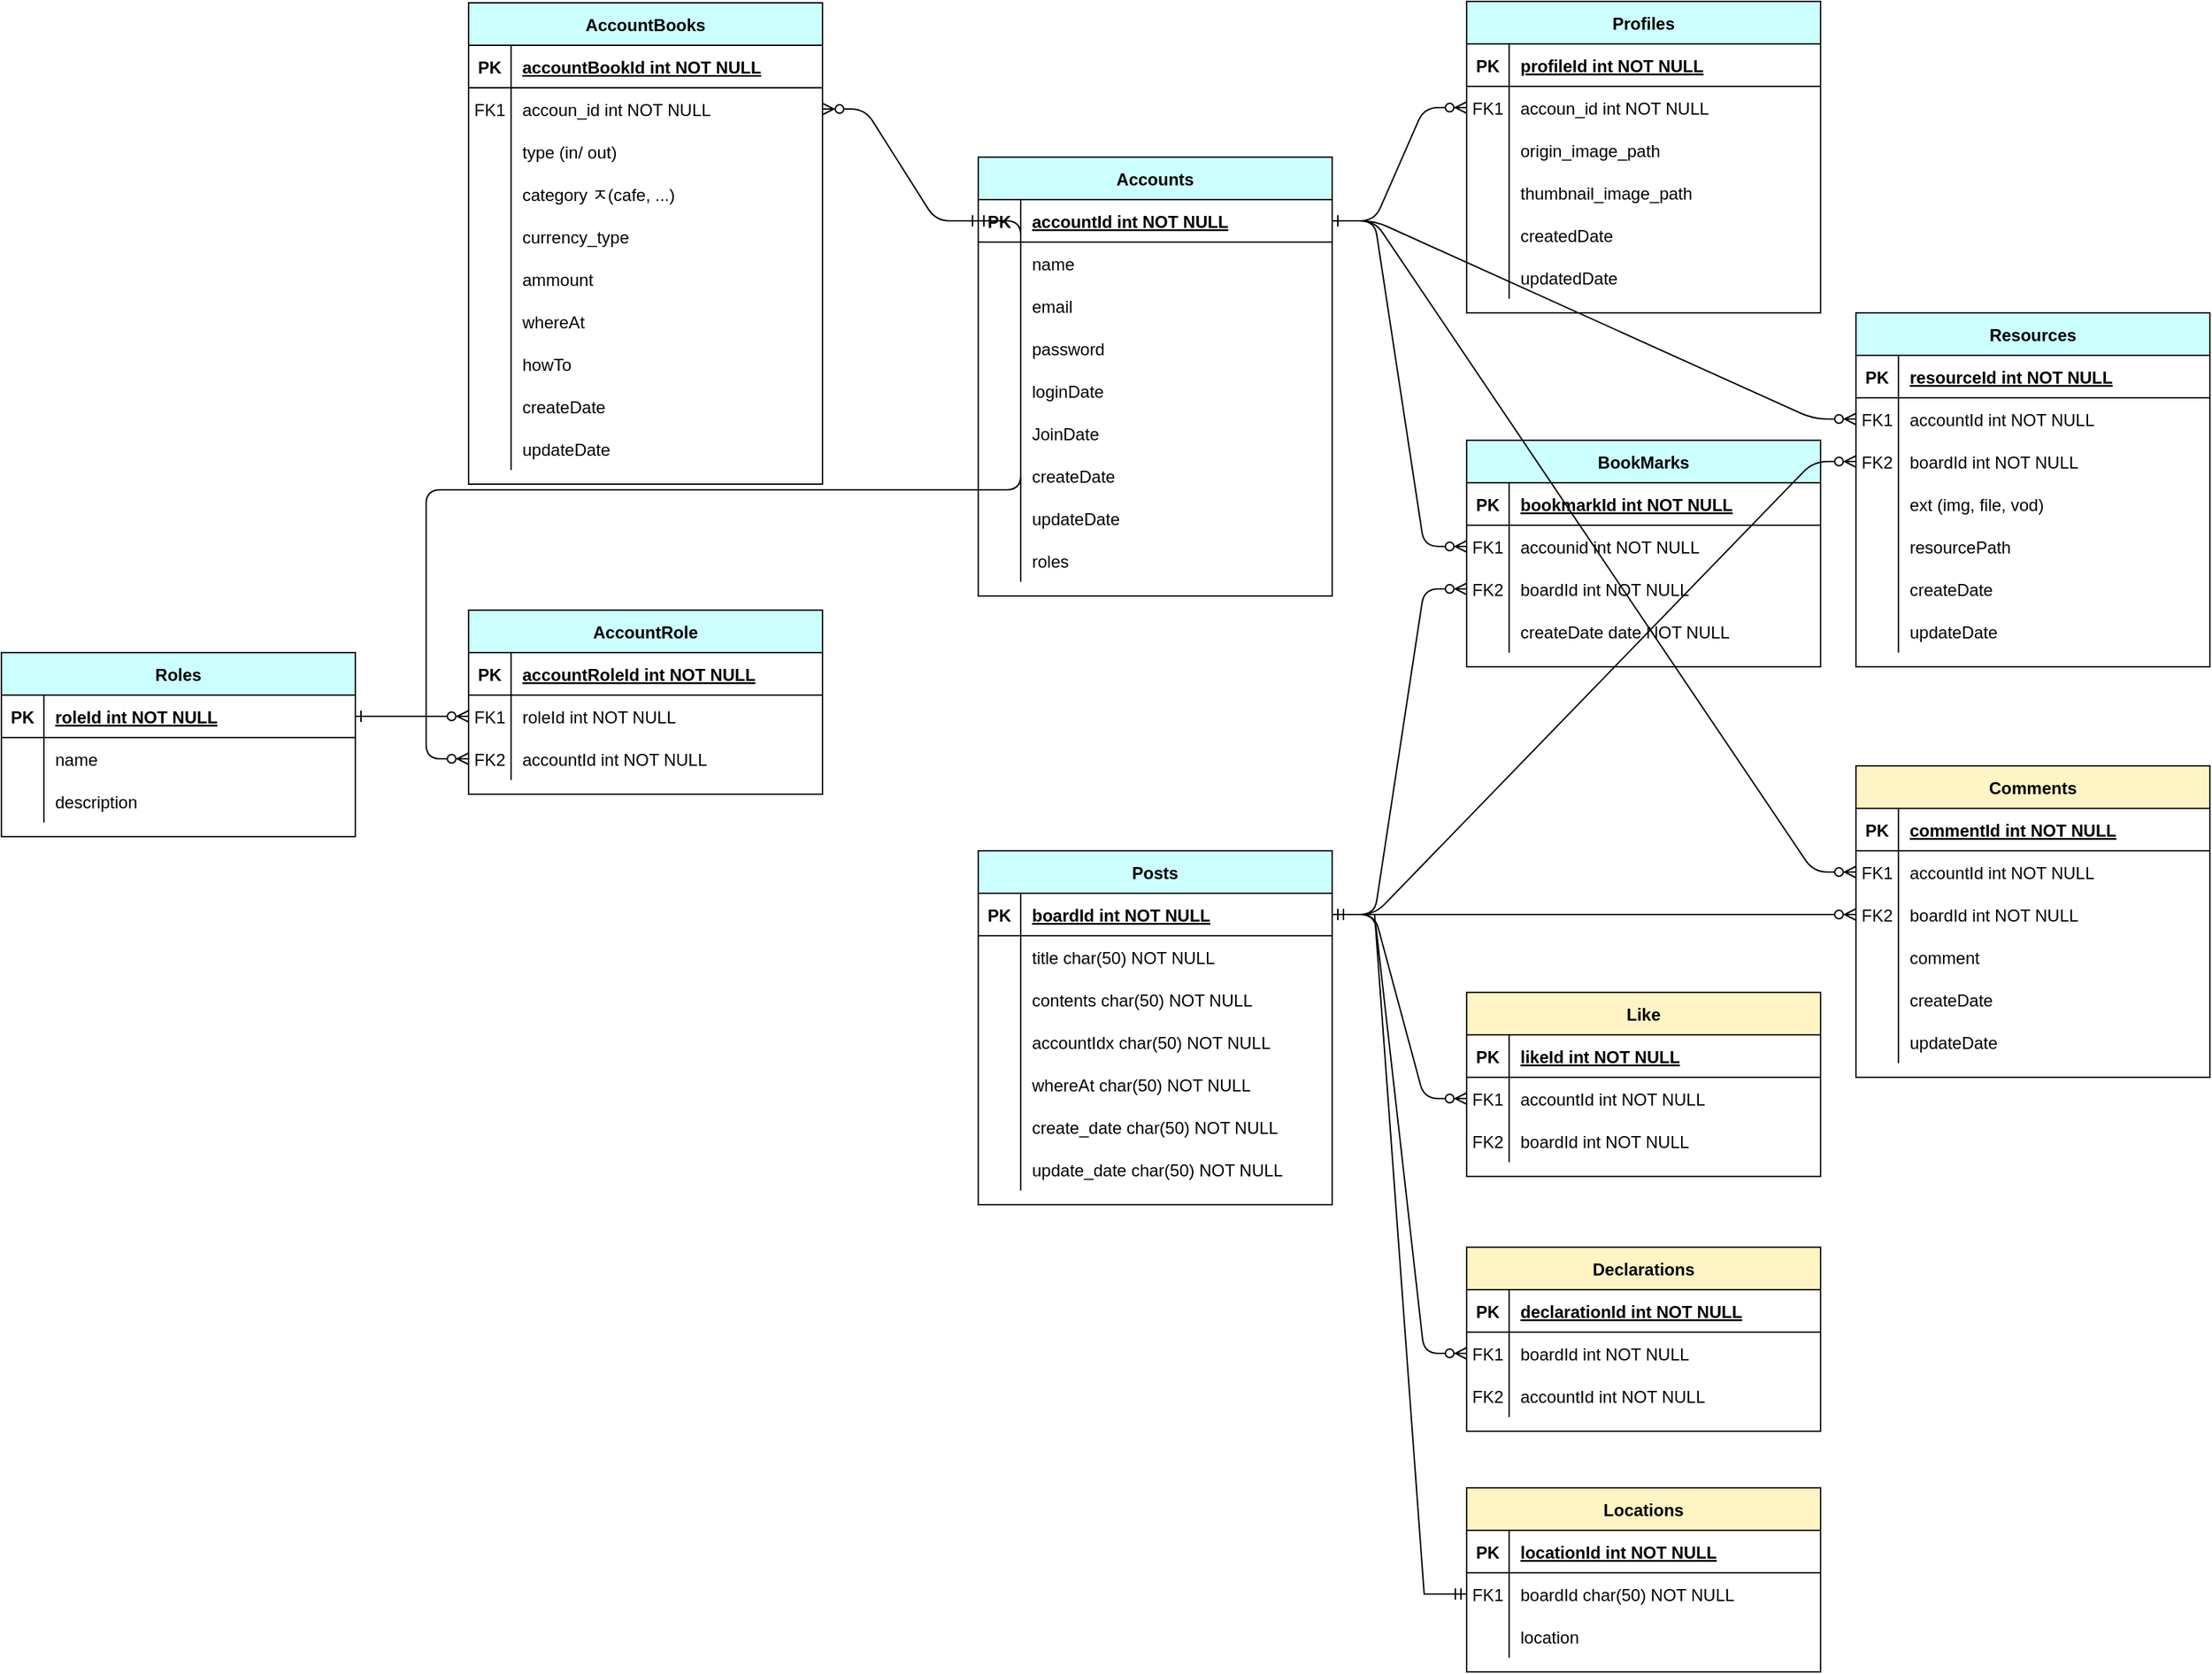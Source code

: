 <mxfile version="20.0.4" type="github">
  <diagram id="R2lEEEUBdFMjLlhIrx00" name="Page-1">
    <mxGraphModel dx="2516" dy="802" grid="1" gridSize="10" guides="1" tooltips="1" connect="1" arrows="1" fold="1" page="1" pageScale="1" pageWidth="850" pageHeight="1100" math="0" shadow="0" extFonts="Permanent Marker^https://fonts.googleapis.com/css?family=Permanent+Marker">
      <root>
        <mxCell id="0" />
        <mxCell id="1" parent="0" />
        <mxCell id="PuTC7MwDDqyDVSrWXjtR-1" value="Posts" style="shape=table;startSize=30;container=1;collapsible=1;childLayout=tableLayout;fixedRows=1;rowLines=0;fontStyle=1;align=center;resizeLast=1;fillColor=#CCFFFF;" vertex="1" parent="1">
          <mxGeometry x="80" y="690" width="250" height="250" as="geometry" />
        </mxCell>
        <mxCell id="PuTC7MwDDqyDVSrWXjtR-2" value="" style="shape=partialRectangle;collapsible=0;dropTarget=0;pointerEvents=0;fillColor=none;points=[[0,0.5],[1,0.5]];portConstraint=eastwest;top=0;left=0;right=0;bottom=1;" vertex="1" parent="PuTC7MwDDqyDVSrWXjtR-1">
          <mxGeometry y="30" width="250" height="30" as="geometry" />
        </mxCell>
        <mxCell id="PuTC7MwDDqyDVSrWXjtR-3" value="PK" style="shape=partialRectangle;overflow=hidden;connectable=0;fillColor=none;top=0;left=0;bottom=0;right=0;fontStyle=1;" vertex="1" parent="PuTC7MwDDqyDVSrWXjtR-2">
          <mxGeometry width="30" height="30" as="geometry">
            <mxRectangle width="30" height="30" as="alternateBounds" />
          </mxGeometry>
        </mxCell>
        <mxCell id="PuTC7MwDDqyDVSrWXjtR-4" value="boardId int NOT NULL " style="shape=partialRectangle;overflow=hidden;connectable=0;fillColor=none;top=0;left=0;bottom=0;right=0;align=left;spacingLeft=6;fontStyle=5;" vertex="1" parent="PuTC7MwDDqyDVSrWXjtR-2">
          <mxGeometry x="30" width="220" height="30" as="geometry">
            <mxRectangle width="220" height="30" as="alternateBounds" />
          </mxGeometry>
        </mxCell>
        <mxCell id="PuTC7MwDDqyDVSrWXjtR-351" value="" style="shape=partialRectangle;collapsible=0;dropTarget=0;pointerEvents=0;fillColor=none;points=[[0,0.5],[1,0.5]];portConstraint=eastwest;top=0;left=0;right=0;bottom=0;" vertex="1" parent="PuTC7MwDDqyDVSrWXjtR-1">
          <mxGeometry y="60" width="250" height="30" as="geometry" />
        </mxCell>
        <mxCell id="PuTC7MwDDqyDVSrWXjtR-352" value="" style="shape=partialRectangle;overflow=hidden;connectable=0;fillColor=none;top=0;left=0;bottom=0;right=0;" vertex="1" parent="PuTC7MwDDqyDVSrWXjtR-351">
          <mxGeometry width="30" height="30" as="geometry">
            <mxRectangle width="30" height="30" as="alternateBounds" />
          </mxGeometry>
        </mxCell>
        <mxCell id="PuTC7MwDDqyDVSrWXjtR-353" value="title char(50) NOT NULL" style="shape=partialRectangle;overflow=hidden;connectable=0;fillColor=none;top=0;left=0;bottom=0;right=0;align=left;spacingLeft=6;" vertex="1" parent="PuTC7MwDDqyDVSrWXjtR-351">
          <mxGeometry x="30" width="220" height="30" as="geometry">
            <mxRectangle width="220" height="30" as="alternateBounds" />
          </mxGeometry>
        </mxCell>
        <mxCell id="PuTC7MwDDqyDVSrWXjtR-363" value="" style="shape=partialRectangle;collapsible=0;dropTarget=0;pointerEvents=0;fillColor=none;points=[[0,0.5],[1,0.5]];portConstraint=eastwest;top=0;left=0;right=0;bottom=0;" vertex="1" parent="PuTC7MwDDqyDVSrWXjtR-1">
          <mxGeometry y="90" width="250" height="30" as="geometry" />
        </mxCell>
        <mxCell id="PuTC7MwDDqyDVSrWXjtR-364" value="" style="shape=partialRectangle;overflow=hidden;connectable=0;fillColor=none;top=0;left=0;bottom=0;right=0;" vertex="1" parent="PuTC7MwDDqyDVSrWXjtR-363">
          <mxGeometry width="30" height="30" as="geometry">
            <mxRectangle width="30" height="30" as="alternateBounds" />
          </mxGeometry>
        </mxCell>
        <mxCell id="PuTC7MwDDqyDVSrWXjtR-365" value="contents char(50) NOT NULL" style="shape=partialRectangle;overflow=hidden;connectable=0;fillColor=none;top=0;left=0;bottom=0;right=0;align=left;spacingLeft=6;" vertex="1" parent="PuTC7MwDDqyDVSrWXjtR-363">
          <mxGeometry x="30" width="220" height="30" as="geometry">
            <mxRectangle width="220" height="30" as="alternateBounds" />
          </mxGeometry>
        </mxCell>
        <mxCell id="PuTC7MwDDqyDVSrWXjtR-354" value="" style="shape=partialRectangle;collapsible=0;dropTarget=0;pointerEvents=0;fillColor=none;points=[[0,0.5],[1,0.5]];portConstraint=eastwest;top=0;left=0;right=0;bottom=0;" vertex="1" parent="PuTC7MwDDqyDVSrWXjtR-1">
          <mxGeometry y="120" width="250" height="30" as="geometry" />
        </mxCell>
        <mxCell id="PuTC7MwDDqyDVSrWXjtR-355" value="" style="shape=partialRectangle;overflow=hidden;connectable=0;fillColor=none;top=0;left=0;bottom=0;right=0;" vertex="1" parent="PuTC7MwDDqyDVSrWXjtR-354">
          <mxGeometry width="30" height="30" as="geometry">
            <mxRectangle width="30" height="30" as="alternateBounds" />
          </mxGeometry>
        </mxCell>
        <mxCell id="PuTC7MwDDqyDVSrWXjtR-356" value="accountIdx char(50) NOT NULL" style="shape=partialRectangle;overflow=hidden;connectable=0;fillColor=none;top=0;left=0;bottom=0;right=0;align=left;spacingLeft=6;" vertex="1" parent="PuTC7MwDDqyDVSrWXjtR-354">
          <mxGeometry x="30" width="220" height="30" as="geometry">
            <mxRectangle width="220" height="30" as="alternateBounds" />
          </mxGeometry>
        </mxCell>
        <mxCell id="PuTC7MwDDqyDVSrWXjtR-357" value="" style="shape=partialRectangle;collapsible=0;dropTarget=0;pointerEvents=0;fillColor=none;points=[[0,0.5],[1,0.5]];portConstraint=eastwest;top=0;left=0;right=0;bottom=0;" vertex="1" parent="PuTC7MwDDqyDVSrWXjtR-1">
          <mxGeometry y="150" width="250" height="30" as="geometry" />
        </mxCell>
        <mxCell id="PuTC7MwDDqyDVSrWXjtR-358" value="" style="shape=partialRectangle;overflow=hidden;connectable=0;fillColor=none;top=0;left=0;bottom=0;right=0;" vertex="1" parent="PuTC7MwDDqyDVSrWXjtR-357">
          <mxGeometry width="30" height="30" as="geometry">
            <mxRectangle width="30" height="30" as="alternateBounds" />
          </mxGeometry>
        </mxCell>
        <mxCell id="PuTC7MwDDqyDVSrWXjtR-359" value="whereAt char(50) NOT NULL" style="shape=partialRectangle;overflow=hidden;connectable=0;fillColor=none;top=0;left=0;bottom=0;right=0;align=left;spacingLeft=6;" vertex="1" parent="PuTC7MwDDqyDVSrWXjtR-357">
          <mxGeometry x="30" width="220" height="30" as="geometry">
            <mxRectangle width="220" height="30" as="alternateBounds" />
          </mxGeometry>
        </mxCell>
        <mxCell id="PuTC7MwDDqyDVSrWXjtR-360" value="" style="shape=partialRectangle;collapsible=0;dropTarget=0;pointerEvents=0;fillColor=none;points=[[0,0.5],[1,0.5]];portConstraint=eastwest;top=0;left=0;right=0;bottom=0;" vertex="1" parent="PuTC7MwDDqyDVSrWXjtR-1">
          <mxGeometry y="180" width="250" height="30" as="geometry" />
        </mxCell>
        <mxCell id="PuTC7MwDDqyDVSrWXjtR-361" value="" style="shape=partialRectangle;overflow=hidden;connectable=0;fillColor=none;top=0;left=0;bottom=0;right=0;" vertex="1" parent="PuTC7MwDDqyDVSrWXjtR-360">
          <mxGeometry width="30" height="30" as="geometry">
            <mxRectangle width="30" height="30" as="alternateBounds" />
          </mxGeometry>
        </mxCell>
        <mxCell id="PuTC7MwDDqyDVSrWXjtR-362" value="create_date char(50) NOT NULL" style="shape=partialRectangle;overflow=hidden;connectable=0;fillColor=none;top=0;left=0;bottom=0;right=0;align=left;spacingLeft=6;" vertex="1" parent="PuTC7MwDDqyDVSrWXjtR-360">
          <mxGeometry x="30" width="220" height="30" as="geometry">
            <mxRectangle width="220" height="30" as="alternateBounds" />
          </mxGeometry>
        </mxCell>
        <mxCell id="PuTC7MwDDqyDVSrWXjtR-5" value="" style="shape=partialRectangle;collapsible=0;dropTarget=0;pointerEvents=0;fillColor=none;points=[[0,0.5],[1,0.5]];portConstraint=eastwest;top=0;left=0;right=0;bottom=0;" vertex="1" parent="PuTC7MwDDqyDVSrWXjtR-1">
          <mxGeometry y="210" width="250" height="30" as="geometry" />
        </mxCell>
        <mxCell id="PuTC7MwDDqyDVSrWXjtR-6" value="" style="shape=partialRectangle;overflow=hidden;connectable=0;fillColor=none;top=0;left=0;bottom=0;right=0;" vertex="1" parent="PuTC7MwDDqyDVSrWXjtR-5">
          <mxGeometry width="30" height="30" as="geometry">
            <mxRectangle width="30" height="30" as="alternateBounds" />
          </mxGeometry>
        </mxCell>
        <mxCell id="PuTC7MwDDqyDVSrWXjtR-7" value="update_date char(50) NOT NULL" style="shape=partialRectangle;overflow=hidden;connectable=0;fillColor=none;top=0;left=0;bottom=0;right=0;align=left;spacingLeft=6;" vertex="1" parent="PuTC7MwDDqyDVSrWXjtR-5">
          <mxGeometry x="30" width="220" height="30" as="geometry">
            <mxRectangle width="220" height="30" as="alternateBounds" />
          </mxGeometry>
        </mxCell>
        <mxCell id="PuTC7MwDDqyDVSrWXjtR-8" value="Comments" style="shape=table;startSize=30;container=1;collapsible=1;childLayout=tableLayout;fixedRows=1;rowLines=0;fontStyle=1;align=center;resizeLast=1;fillColor=#FFF4C3;" vertex="1" parent="1">
          <mxGeometry x="700" y="630" width="250" height="220" as="geometry" />
        </mxCell>
        <mxCell id="PuTC7MwDDqyDVSrWXjtR-9" value="" style="shape=partialRectangle;collapsible=0;dropTarget=0;pointerEvents=0;fillColor=none;points=[[0,0.5],[1,0.5]];portConstraint=eastwest;top=0;left=0;right=0;bottom=1;" vertex="1" parent="PuTC7MwDDqyDVSrWXjtR-8">
          <mxGeometry y="30" width="250" height="30" as="geometry" />
        </mxCell>
        <mxCell id="PuTC7MwDDqyDVSrWXjtR-10" value="PK" style="shape=partialRectangle;overflow=hidden;connectable=0;fillColor=none;top=0;left=0;bottom=0;right=0;fontStyle=1;" vertex="1" parent="PuTC7MwDDqyDVSrWXjtR-9">
          <mxGeometry width="30" height="30" as="geometry">
            <mxRectangle width="30" height="30" as="alternateBounds" />
          </mxGeometry>
        </mxCell>
        <mxCell id="PuTC7MwDDqyDVSrWXjtR-11" value="commentId int NOT NULL " style="shape=partialRectangle;overflow=hidden;connectable=0;fillColor=none;top=0;left=0;bottom=0;right=0;align=left;spacingLeft=6;fontStyle=5;" vertex="1" parent="PuTC7MwDDqyDVSrWXjtR-9">
          <mxGeometry x="30" width="220" height="30" as="geometry">
            <mxRectangle width="220" height="30" as="alternateBounds" />
          </mxGeometry>
        </mxCell>
        <mxCell id="PuTC7MwDDqyDVSrWXjtR-12" value="" style="shape=partialRectangle;collapsible=0;dropTarget=0;pointerEvents=0;fillColor=none;points=[[0,0.5],[1,0.5]];portConstraint=eastwest;top=0;left=0;right=0;bottom=0;" vertex="1" parent="PuTC7MwDDqyDVSrWXjtR-8">
          <mxGeometry y="60" width="250" height="30" as="geometry" />
        </mxCell>
        <mxCell id="PuTC7MwDDqyDVSrWXjtR-13" value="FK1" style="shape=partialRectangle;overflow=hidden;connectable=0;fillColor=none;top=0;left=0;bottom=0;right=0;" vertex="1" parent="PuTC7MwDDqyDVSrWXjtR-12">
          <mxGeometry width="30" height="30" as="geometry">
            <mxRectangle width="30" height="30" as="alternateBounds" />
          </mxGeometry>
        </mxCell>
        <mxCell id="PuTC7MwDDqyDVSrWXjtR-14" value="accountId int NOT NULL" style="shape=partialRectangle;overflow=hidden;connectable=0;fillColor=none;top=0;left=0;bottom=0;right=0;align=left;spacingLeft=6;" vertex="1" parent="PuTC7MwDDqyDVSrWXjtR-12">
          <mxGeometry x="30" width="220" height="30" as="geometry">
            <mxRectangle width="220" height="30" as="alternateBounds" />
          </mxGeometry>
        </mxCell>
        <mxCell id="PuTC7MwDDqyDVSrWXjtR-22" value="" style="shape=partialRectangle;collapsible=0;dropTarget=0;pointerEvents=0;fillColor=none;points=[[0,0.5],[1,0.5]];portConstraint=eastwest;top=0;left=0;right=0;bottom=0;" vertex="1" parent="PuTC7MwDDqyDVSrWXjtR-8">
          <mxGeometry y="90" width="250" height="30" as="geometry" />
        </mxCell>
        <mxCell id="PuTC7MwDDqyDVSrWXjtR-23" value="FK2" style="shape=partialRectangle;overflow=hidden;connectable=0;fillColor=none;top=0;left=0;bottom=0;right=0;" vertex="1" parent="PuTC7MwDDqyDVSrWXjtR-22">
          <mxGeometry width="30" height="30" as="geometry">
            <mxRectangle width="30" height="30" as="alternateBounds" />
          </mxGeometry>
        </mxCell>
        <mxCell id="PuTC7MwDDqyDVSrWXjtR-24" value="boardId int NOT NULL" style="shape=partialRectangle;overflow=hidden;connectable=0;fillColor=none;top=0;left=0;bottom=0;right=0;align=left;spacingLeft=6;" vertex="1" parent="PuTC7MwDDqyDVSrWXjtR-22">
          <mxGeometry x="30" width="220" height="30" as="geometry">
            <mxRectangle width="220" height="30" as="alternateBounds" />
          </mxGeometry>
        </mxCell>
        <mxCell id="PuTC7MwDDqyDVSrWXjtR-342" value="" style="shape=partialRectangle;collapsible=0;dropTarget=0;pointerEvents=0;fillColor=none;points=[[0,0.5],[1,0.5]];portConstraint=eastwest;top=0;left=0;right=0;bottom=0;" vertex="1" parent="PuTC7MwDDqyDVSrWXjtR-8">
          <mxGeometry y="120" width="250" height="30" as="geometry" />
        </mxCell>
        <mxCell id="PuTC7MwDDqyDVSrWXjtR-343" value="" style="shape=partialRectangle;overflow=hidden;connectable=0;fillColor=none;top=0;left=0;bottom=0;right=0;" vertex="1" parent="PuTC7MwDDqyDVSrWXjtR-342">
          <mxGeometry width="30" height="30" as="geometry">
            <mxRectangle width="30" height="30" as="alternateBounds" />
          </mxGeometry>
        </mxCell>
        <mxCell id="PuTC7MwDDqyDVSrWXjtR-344" value="comment" style="shape=partialRectangle;overflow=hidden;connectable=0;fillColor=none;top=0;left=0;bottom=0;right=0;align=left;spacingLeft=6;" vertex="1" parent="PuTC7MwDDqyDVSrWXjtR-342">
          <mxGeometry x="30" width="220" height="30" as="geometry">
            <mxRectangle width="220" height="30" as="alternateBounds" />
          </mxGeometry>
        </mxCell>
        <mxCell id="PuTC7MwDDqyDVSrWXjtR-345" value="" style="shape=partialRectangle;collapsible=0;dropTarget=0;pointerEvents=0;fillColor=none;points=[[0,0.5],[1,0.5]];portConstraint=eastwest;top=0;left=0;right=0;bottom=0;" vertex="1" parent="PuTC7MwDDqyDVSrWXjtR-8">
          <mxGeometry y="150" width="250" height="30" as="geometry" />
        </mxCell>
        <mxCell id="PuTC7MwDDqyDVSrWXjtR-346" value="" style="shape=partialRectangle;overflow=hidden;connectable=0;fillColor=none;top=0;left=0;bottom=0;right=0;" vertex="1" parent="PuTC7MwDDqyDVSrWXjtR-345">
          <mxGeometry width="30" height="30" as="geometry">
            <mxRectangle width="30" height="30" as="alternateBounds" />
          </mxGeometry>
        </mxCell>
        <mxCell id="PuTC7MwDDqyDVSrWXjtR-347" value="createDate" style="shape=partialRectangle;overflow=hidden;connectable=0;fillColor=none;top=0;left=0;bottom=0;right=0;align=left;spacingLeft=6;" vertex="1" parent="PuTC7MwDDqyDVSrWXjtR-345">
          <mxGeometry x="30" width="220" height="30" as="geometry">
            <mxRectangle width="220" height="30" as="alternateBounds" />
          </mxGeometry>
        </mxCell>
        <mxCell id="PuTC7MwDDqyDVSrWXjtR-348" value="" style="shape=partialRectangle;collapsible=0;dropTarget=0;pointerEvents=0;fillColor=none;points=[[0,0.5],[1,0.5]];portConstraint=eastwest;top=0;left=0;right=0;bottom=0;" vertex="1" parent="PuTC7MwDDqyDVSrWXjtR-8">
          <mxGeometry y="180" width="250" height="30" as="geometry" />
        </mxCell>
        <mxCell id="PuTC7MwDDqyDVSrWXjtR-349" value="" style="shape=partialRectangle;overflow=hidden;connectable=0;fillColor=none;top=0;left=0;bottom=0;right=0;" vertex="1" parent="PuTC7MwDDqyDVSrWXjtR-348">
          <mxGeometry width="30" height="30" as="geometry">
            <mxRectangle width="30" height="30" as="alternateBounds" />
          </mxGeometry>
        </mxCell>
        <mxCell id="PuTC7MwDDqyDVSrWXjtR-350" value="updateDate" style="shape=partialRectangle;overflow=hidden;connectable=0;fillColor=none;top=0;left=0;bottom=0;right=0;align=left;spacingLeft=6;" vertex="1" parent="PuTC7MwDDqyDVSrWXjtR-348">
          <mxGeometry x="30" width="220" height="30" as="geometry">
            <mxRectangle width="220" height="30" as="alternateBounds" />
          </mxGeometry>
        </mxCell>
        <mxCell id="PuTC7MwDDqyDVSrWXjtR-33" value="Like" style="shape=table;startSize=30;container=1;collapsible=1;childLayout=tableLayout;fixedRows=1;rowLines=0;fontStyle=1;align=center;resizeLast=1;fillColor=#FFF4C3;" vertex="1" parent="1">
          <mxGeometry x="425" y="790" width="250" height="130" as="geometry" />
        </mxCell>
        <mxCell id="PuTC7MwDDqyDVSrWXjtR-34" value="" style="shape=partialRectangle;collapsible=0;dropTarget=0;pointerEvents=0;fillColor=none;points=[[0,0.5],[1,0.5]];portConstraint=eastwest;top=0;left=0;right=0;bottom=1;" vertex="1" parent="PuTC7MwDDqyDVSrWXjtR-33">
          <mxGeometry y="30" width="250" height="30" as="geometry" />
        </mxCell>
        <mxCell id="PuTC7MwDDqyDVSrWXjtR-35" value="PK" style="shape=partialRectangle;overflow=hidden;connectable=0;fillColor=none;top=0;left=0;bottom=0;right=0;fontStyle=1;" vertex="1" parent="PuTC7MwDDqyDVSrWXjtR-34">
          <mxGeometry width="30" height="30" as="geometry">
            <mxRectangle width="30" height="30" as="alternateBounds" />
          </mxGeometry>
        </mxCell>
        <mxCell id="PuTC7MwDDqyDVSrWXjtR-36" value="likeId int NOT NULL " style="shape=partialRectangle;overflow=hidden;connectable=0;fillColor=none;top=0;left=0;bottom=0;right=0;align=left;spacingLeft=6;fontStyle=5;" vertex="1" parent="PuTC7MwDDqyDVSrWXjtR-34">
          <mxGeometry x="30" width="220" height="30" as="geometry">
            <mxRectangle width="220" height="30" as="alternateBounds" />
          </mxGeometry>
        </mxCell>
        <mxCell id="PuTC7MwDDqyDVSrWXjtR-37" value="" style="shape=partialRectangle;collapsible=0;dropTarget=0;pointerEvents=0;fillColor=none;points=[[0,0.5],[1,0.5]];portConstraint=eastwest;top=0;left=0;right=0;bottom=0;" vertex="1" parent="PuTC7MwDDqyDVSrWXjtR-33">
          <mxGeometry y="60" width="250" height="30" as="geometry" />
        </mxCell>
        <mxCell id="PuTC7MwDDqyDVSrWXjtR-38" value="FK1" style="shape=partialRectangle;overflow=hidden;connectable=0;fillColor=none;top=0;left=0;bottom=0;right=0;" vertex="1" parent="PuTC7MwDDqyDVSrWXjtR-37">
          <mxGeometry width="30" height="30" as="geometry">
            <mxRectangle width="30" height="30" as="alternateBounds" />
          </mxGeometry>
        </mxCell>
        <mxCell id="PuTC7MwDDqyDVSrWXjtR-39" value="accountId int NOT NULL" style="shape=partialRectangle;overflow=hidden;connectable=0;fillColor=none;top=0;left=0;bottom=0;right=0;align=left;spacingLeft=6;" vertex="1" parent="PuTC7MwDDqyDVSrWXjtR-37">
          <mxGeometry x="30" width="220" height="30" as="geometry">
            <mxRectangle width="220" height="30" as="alternateBounds" />
          </mxGeometry>
        </mxCell>
        <mxCell id="PuTC7MwDDqyDVSrWXjtR-40" value="" style="shape=partialRectangle;collapsible=0;dropTarget=0;pointerEvents=0;fillColor=none;points=[[0,0.5],[1,0.5]];portConstraint=eastwest;top=0;left=0;right=0;bottom=0;" vertex="1" parent="PuTC7MwDDqyDVSrWXjtR-33">
          <mxGeometry y="90" width="250" height="30" as="geometry" />
        </mxCell>
        <mxCell id="PuTC7MwDDqyDVSrWXjtR-41" value="FK2" style="shape=partialRectangle;overflow=hidden;connectable=0;fillColor=none;top=0;left=0;bottom=0;right=0;" vertex="1" parent="PuTC7MwDDqyDVSrWXjtR-40">
          <mxGeometry width="30" height="30" as="geometry">
            <mxRectangle width="30" height="30" as="alternateBounds" />
          </mxGeometry>
        </mxCell>
        <mxCell id="PuTC7MwDDqyDVSrWXjtR-42" value="boardId int NOT NULL" style="shape=partialRectangle;overflow=hidden;connectable=0;fillColor=none;top=0;left=0;bottom=0;right=0;align=left;spacingLeft=6;" vertex="1" parent="PuTC7MwDDqyDVSrWXjtR-40">
          <mxGeometry x="30" width="220" height="30" as="geometry">
            <mxRectangle width="220" height="30" as="alternateBounds" />
          </mxGeometry>
        </mxCell>
        <mxCell id="PuTC7MwDDqyDVSrWXjtR-43" value="Declarations" style="shape=table;startSize=30;container=1;collapsible=1;childLayout=tableLayout;fixedRows=1;rowLines=0;fontStyle=1;align=center;resizeLast=1;fillColor=#FFF4C3;" vertex="1" parent="1">
          <mxGeometry x="425" y="970" width="250" height="130" as="geometry" />
        </mxCell>
        <mxCell id="PuTC7MwDDqyDVSrWXjtR-44" value="" style="shape=partialRectangle;collapsible=0;dropTarget=0;pointerEvents=0;fillColor=none;points=[[0,0.5],[1,0.5]];portConstraint=eastwest;top=0;left=0;right=0;bottom=1;" vertex="1" parent="PuTC7MwDDqyDVSrWXjtR-43">
          <mxGeometry y="30" width="250" height="30" as="geometry" />
        </mxCell>
        <mxCell id="PuTC7MwDDqyDVSrWXjtR-45" value="PK" style="shape=partialRectangle;overflow=hidden;connectable=0;fillColor=none;top=0;left=0;bottom=0;right=0;fontStyle=1;" vertex="1" parent="PuTC7MwDDqyDVSrWXjtR-44">
          <mxGeometry width="30" height="30" as="geometry">
            <mxRectangle width="30" height="30" as="alternateBounds" />
          </mxGeometry>
        </mxCell>
        <mxCell id="PuTC7MwDDqyDVSrWXjtR-46" value="declarationId int NOT NULL " style="shape=partialRectangle;overflow=hidden;connectable=0;fillColor=none;top=0;left=0;bottom=0;right=0;align=left;spacingLeft=6;fontStyle=5;" vertex="1" parent="PuTC7MwDDqyDVSrWXjtR-44">
          <mxGeometry x="30" width="220" height="30" as="geometry">
            <mxRectangle width="220" height="30" as="alternateBounds" />
          </mxGeometry>
        </mxCell>
        <mxCell id="PuTC7MwDDqyDVSrWXjtR-47" value="" style="shape=partialRectangle;collapsible=0;dropTarget=0;pointerEvents=0;fillColor=none;points=[[0,0.5],[1,0.5]];portConstraint=eastwest;top=0;left=0;right=0;bottom=0;" vertex="1" parent="PuTC7MwDDqyDVSrWXjtR-43">
          <mxGeometry y="60" width="250" height="30" as="geometry" />
        </mxCell>
        <mxCell id="PuTC7MwDDqyDVSrWXjtR-48" value="FK1" style="shape=partialRectangle;overflow=hidden;connectable=0;fillColor=none;top=0;left=0;bottom=0;right=0;" vertex="1" parent="PuTC7MwDDqyDVSrWXjtR-47">
          <mxGeometry width="30" height="30" as="geometry">
            <mxRectangle width="30" height="30" as="alternateBounds" />
          </mxGeometry>
        </mxCell>
        <mxCell id="PuTC7MwDDqyDVSrWXjtR-49" value="boardId int NOT NULL" style="shape=partialRectangle;overflow=hidden;connectable=0;fillColor=none;top=0;left=0;bottom=0;right=0;align=left;spacingLeft=6;" vertex="1" parent="PuTC7MwDDqyDVSrWXjtR-47">
          <mxGeometry x="30" width="220" height="30" as="geometry">
            <mxRectangle width="220" height="30" as="alternateBounds" />
          </mxGeometry>
        </mxCell>
        <mxCell id="PuTC7MwDDqyDVSrWXjtR-50" value="" style="shape=partialRectangle;collapsible=0;dropTarget=0;pointerEvents=0;fillColor=none;points=[[0,0.5],[1,0.5]];portConstraint=eastwest;top=0;left=0;right=0;bottom=0;" vertex="1" parent="PuTC7MwDDqyDVSrWXjtR-43">
          <mxGeometry y="90" width="250" height="30" as="geometry" />
        </mxCell>
        <mxCell id="PuTC7MwDDqyDVSrWXjtR-51" value="FK2" style="shape=partialRectangle;overflow=hidden;connectable=0;fillColor=none;top=0;left=0;bottom=0;right=0;" vertex="1" parent="PuTC7MwDDqyDVSrWXjtR-50">
          <mxGeometry width="30" height="30" as="geometry">
            <mxRectangle width="30" height="30" as="alternateBounds" />
          </mxGeometry>
        </mxCell>
        <mxCell id="PuTC7MwDDqyDVSrWXjtR-52" value="accountId int NOT NULL" style="shape=partialRectangle;overflow=hidden;connectable=0;fillColor=none;top=0;left=0;bottom=0;right=0;align=left;spacingLeft=6;" vertex="1" parent="PuTC7MwDDqyDVSrWXjtR-50">
          <mxGeometry x="30" width="220" height="30" as="geometry">
            <mxRectangle width="220" height="30" as="alternateBounds" />
          </mxGeometry>
        </mxCell>
        <mxCell id="PuTC7MwDDqyDVSrWXjtR-53" value="" style="edgeStyle=entityRelationEdgeStyle;endArrow=ERzeroToMany;startArrow=ERone;endFill=1;startFill=0;exitX=1;exitY=0.5;exitDx=0;exitDy=0;entryX=0;entryY=0.5;entryDx=0;entryDy=0;" edge="1" parent="1" source="PuTC7MwDDqyDVSrWXjtR-2" target="PuTC7MwDDqyDVSrWXjtR-22">
          <mxGeometry width="100" height="100" relative="1" as="geometry">
            <mxPoint x="380" y="175" as="sourcePoint" />
            <mxPoint x="460" y="205" as="targetPoint" />
          </mxGeometry>
        </mxCell>
        <mxCell id="PuTC7MwDDqyDVSrWXjtR-54" value="" style="edgeStyle=entityRelationEdgeStyle;endArrow=ERzeroToMany;startArrow=ERone;endFill=1;startFill=0;exitX=1;exitY=0.5;exitDx=0;exitDy=0;entryX=0;entryY=0.5;entryDx=0;entryDy=0;" edge="1" parent="1" source="PuTC7MwDDqyDVSrWXjtR-2" target="PuTC7MwDDqyDVSrWXjtR-37">
          <mxGeometry width="100" height="100" relative="1" as="geometry">
            <mxPoint x="380" y="365" as="sourcePoint" />
            <mxPoint x="435" y="395" as="targetPoint" />
          </mxGeometry>
        </mxCell>
        <mxCell id="PuTC7MwDDqyDVSrWXjtR-55" value="" style="edgeStyle=entityRelationEdgeStyle;endArrow=ERzeroToMany;startArrow=ERone;endFill=1;startFill=0;exitX=1;exitY=0.5;exitDx=0;exitDy=0;entryX=0;entryY=0.5;entryDx=0;entryDy=0;" edge="1" parent="1" source="PuTC7MwDDqyDVSrWXjtR-2" target="PuTC7MwDDqyDVSrWXjtR-47">
          <mxGeometry width="100" height="100" relative="1" as="geometry">
            <mxPoint x="380" y="365" as="sourcePoint" />
            <mxPoint x="435" y="565" as="targetPoint" />
          </mxGeometry>
        </mxCell>
        <mxCell id="PuTC7MwDDqyDVSrWXjtR-66" value="BookMarks" style="shape=table;startSize=30;container=1;collapsible=1;childLayout=tableLayout;fixedRows=1;rowLines=0;fontStyle=1;align=center;resizeLast=1;fillColor=#CCFFFF;" vertex="1" parent="1">
          <mxGeometry x="425" y="400" width="250" height="160" as="geometry" />
        </mxCell>
        <mxCell id="PuTC7MwDDqyDVSrWXjtR-67" value="" style="shape=partialRectangle;collapsible=0;dropTarget=0;pointerEvents=0;fillColor=none;points=[[0,0.5],[1,0.5]];portConstraint=eastwest;top=0;left=0;right=0;bottom=1;" vertex="1" parent="PuTC7MwDDqyDVSrWXjtR-66">
          <mxGeometry y="30" width="250" height="30" as="geometry" />
        </mxCell>
        <mxCell id="PuTC7MwDDqyDVSrWXjtR-68" value="PK" style="shape=partialRectangle;overflow=hidden;connectable=0;fillColor=none;top=0;left=0;bottom=0;right=0;fontStyle=1;" vertex="1" parent="PuTC7MwDDqyDVSrWXjtR-67">
          <mxGeometry width="30" height="30" as="geometry">
            <mxRectangle width="30" height="30" as="alternateBounds" />
          </mxGeometry>
        </mxCell>
        <mxCell id="PuTC7MwDDqyDVSrWXjtR-69" value="bookmarkId int NOT NULL " style="shape=partialRectangle;overflow=hidden;connectable=0;fillColor=none;top=0;left=0;bottom=0;right=0;align=left;spacingLeft=6;fontStyle=5;" vertex="1" parent="PuTC7MwDDqyDVSrWXjtR-67">
          <mxGeometry x="30" width="220" height="30" as="geometry">
            <mxRectangle width="220" height="30" as="alternateBounds" />
          </mxGeometry>
        </mxCell>
        <mxCell id="PuTC7MwDDqyDVSrWXjtR-70" value="" style="shape=partialRectangle;collapsible=0;dropTarget=0;pointerEvents=0;fillColor=none;points=[[0,0.5],[1,0.5]];portConstraint=eastwest;top=0;left=0;right=0;bottom=0;" vertex="1" parent="PuTC7MwDDqyDVSrWXjtR-66">
          <mxGeometry y="60" width="250" height="30" as="geometry" />
        </mxCell>
        <mxCell id="PuTC7MwDDqyDVSrWXjtR-71" value="FK1" style="shape=partialRectangle;overflow=hidden;connectable=0;fillColor=none;top=0;left=0;bottom=0;right=0;" vertex="1" parent="PuTC7MwDDqyDVSrWXjtR-70">
          <mxGeometry width="30" height="30" as="geometry">
            <mxRectangle width="30" height="30" as="alternateBounds" />
          </mxGeometry>
        </mxCell>
        <mxCell id="PuTC7MwDDqyDVSrWXjtR-72" value="accounid int NOT NULL" style="shape=partialRectangle;overflow=hidden;connectable=0;fillColor=none;top=0;left=0;bottom=0;right=0;align=left;spacingLeft=6;" vertex="1" parent="PuTC7MwDDqyDVSrWXjtR-70">
          <mxGeometry x="30" width="220" height="30" as="geometry">
            <mxRectangle width="220" height="30" as="alternateBounds" />
          </mxGeometry>
        </mxCell>
        <mxCell id="PuTC7MwDDqyDVSrWXjtR-73" value="" style="shape=partialRectangle;collapsible=0;dropTarget=0;pointerEvents=0;fillColor=none;points=[[0,0.5],[1,0.5]];portConstraint=eastwest;top=0;left=0;right=0;bottom=0;" vertex="1" parent="PuTC7MwDDqyDVSrWXjtR-66">
          <mxGeometry y="90" width="250" height="30" as="geometry" />
        </mxCell>
        <mxCell id="PuTC7MwDDqyDVSrWXjtR-74" value="FK2" style="shape=partialRectangle;overflow=hidden;connectable=0;fillColor=none;top=0;left=0;bottom=0;right=0;" vertex="1" parent="PuTC7MwDDqyDVSrWXjtR-73">
          <mxGeometry width="30" height="30" as="geometry">
            <mxRectangle width="30" height="30" as="alternateBounds" />
          </mxGeometry>
        </mxCell>
        <mxCell id="PuTC7MwDDqyDVSrWXjtR-75" value="boardId int NOT NULL" style="shape=partialRectangle;overflow=hidden;connectable=0;fillColor=none;top=0;left=0;bottom=0;right=0;align=left;spacingLeft=6;" vertex="1" parent="PuTC7MwDDqyDVSrWXjtR-73">
          <mxGeometry x="30" width="220" height="30" as="geometry">
            <mxRectangle width="220" height="30" as="alternateBounds" />
          </mxGeometry>
        </mxCell>
        <mxCell id="PuTC7MwDDqyDVSrWXjtR-338" value="" style="shape=partialRectangle;collapsible=0;dropTarget=0;pointerEvents=0;fillColor=none;points=[[0,0.5],[1,0.5]];portConstraint=eastwest;top=0;left=0;right=0;bottom=0;" vertex="1" parent="PuTC7MwDDqyDVSrWXjtR-66">
          <mxGeometry y="120" width="250" height="30" as="geometry" />
        </mxCell>
        <mxCell id="PuTC7MwDDqyDVSrWXjtR-339" value="" style="shape=partialRectangle;overflow=hidden;connectable=0;fillColor=none;top=0;left=0;bottom=0;right=0;" vertex="1" parent="PuTC7MwDDqyDVSrWXjtR-338">
          <mxGeometry width="30" height="30" as="geometry">
            <mxRectangle width="30" height="30" as="alternateBounds" />
          </mxGeometry>
        </mxCell>
        <mxCell id="PuTC7MwDDqyDVSrWXjtR-340" value="createDate date NOT NULL" style="shape=partialRectangle;overflow=hidden;connectable=0;fillColor=none;top=0;left=0;bottom=0;right=0;align=left;spacingLeft=6;" vertex="1" parent="PuTC7MwDDqyDVSrWXjtR-338">
          <mxGeometry x="30" width="220" height="30" as="geometry">
            <mxRectangle width="220" height="30" as="alternateBounds" />
          </mxGeometry>
        </mxCell>
        <mxCell id="PuTC7MwDDqyDVSrWXjtR-76" value="" style="edgeStyle=entityRelationEdgeStyle;endArrow=ERzeroToMany;startArrow=ERone;endFill=1;startFill=0;exitX=1;exitY=0.5;exitDx=0;exitDy=0;entryX=0;entryY=0.5;entryDx=0;entryDy=0;" edge="1" parent="1" source="PuTC7MwDDqyDVSrWXjtR-92" target="PuTC7MwDDqyDVSrWXjtR-119">
          <mxGeometry width="100" height="100" relative="1" as="geometry">
            <mxPoint x="330" y="65" as="sourcePoint" />
            <mxPoint x="435" y="105" as="targetPoint" />
          </mxGeometry>
        </mxCell>
        <mxCell id="PuTC7MwDDqyDVSrWXjtR-77" value="" style="edgeStyle=entityRelationEdgeStyle;endArrow=ERzeroToMany;startArrow=ERone;endFill=1;startFill=0;exitX=1;exitY=0.5;exitDx=0;exitDy=0;entryX=0;entryY=0.5;entryDx=0;entryDy=0;" edge="1" parent="1" source="PuTC7MwDDqyDVSrWXjtR-2" target="PuTC7MwDDqyDVSrWXjtR-73">
          <mxGeometry width="100" height="100" relative="1" as="geometry">
            <mxPoint x="340" y="75" as="sourcePoint" />
            <mxPoint x="435" y="245" as="targetPoint" />
          </mxGeometry>
        </mxCell>
        <mxCell id="PuTC7MwDDqyDVSrWXjtR-91" value="Accounts" style="shape=table;startSize=30;container=1;collapsible=1;childLayout=tableLayout;fixedRows=1;rowLines=0;fontStyle=1;align=center;resizeLast=1;fillColor=#CCFFFF;" vertex="1" parent="1">
          <mxGeometry x="80" y="200" width="250" height="310" as="geometry" />
        </mxCell>
        <mxCell id="PuTC7MwDDqyDVSrWXjtR-92" value="" style="shape=partialRectangle;collapsible=0;dropTarget=0;pointerEvents=0;fillColor=none;points=[[0,0.5],[1,0.5]];portConstraint=eastwest;top=0;left=0;right=0;bottom=1;" vertex="1" parent="PuTC7MwDDqyDVSrWXjtR-91">
          <mxGeometry y="30" width="250" height="30" as="geometry" />
        </mxCell>
        <mxCell id="PuTC7MwDDqyDVSrWXjtR-93" value="PK" style="shape=partialRectangle;overflow=hidden;connectable=0;fillColor=none;top=0;left=0;bottom=0;right=0;fontStyle=1;" vertex="1" parent="PuTC7MwDDqyDVSrWXjtR-92">
          <mxGeometry width="30" height="30" as="geometry">
            <mxRectangle width="30" height="30" as="alternateBounds" />
          </mxGeometry>
        </mxCell>
        <mxCell id="PuTC7MwDDqyDVSrWXjtR-94" value="accountId int NOT NULL " style="shape=partialRectangle;overflow=hidden;connectable=0;fillColor=none;top=0;left=0;bottom=0;right=0;align=left;spacingLeft=6;fontStyle=5;" vertex="1" parent="PuTC7MwDDqyDVSrWXjtR-92">
          <mxGeometry x="30" width="220" height="30" as="geometry">
            <mxRectangle width="220" height="30" as="alternateBounds" />
          </mxGeometry>
        </mxCell>
        <mxCell id="PuTC7MwDDqyDVSrWXjtR-95" value="" style="shape=partialRectangle;collapsible=0;dropTarget=0;pointerEvents=0;fillColor=none;points=[[0,0.5],[1,0.5]];portConstraint=eastwest;top=0;left=0;right=0;bottom=0;" vertex="1" parent="PuTC7MwDDqyDVSrWXjtR-91">
          <mxGeometry y="60" width="250" height="30" as="geometry" />
        </mxCell>
        <mxCell id="PuTC7MwDDqyDVSrWXjtR-96" value="" style="shape=partialRectangle;overflow=hidden;connectable=0;fillColor=none;top=0;left=0;bottom=0;right=0;" vertex="1" parent="PuTC7MwDDqyDVSrWXjtR-95">
          <mxGeometry width="30" height="30" as="geometry">
            <mxRectangle width="30" height="30" as="alternateBounds" />
          </mxGeometry>
        </mxCell>
        <mxCell id="PuTC7MwDDqyDVSrWXjtR-97" value="name" style="shape=partialRectangle;overflow=hidden;connectable=0;fillColor=none;top=0;left=0;bottom=0;right=0;align=left;spacingLeft=6;" vertex="1" parent="PuTC7MwDDqyDVSrWXjtR-95">
          <mxGeometry x="30" width="220" height="30" as="geometry">
            <mxRectangle width="220" height="30" as="alternateBounds" />
          </mxGeometry>
        </mxCell>
        <mxCell id="PuTC7MwDDqyDVSrWXjtR-134" value="" style="shape=partialRectangle;collapsible=0;dropTarget=0;pointerEvents=0;fillColor=none;points=[[0,0.5],[1,0.5]];portConstraint=eastwest;top=0;left=0;right=0;bottom=0;" vertex="1" parent="PuTC7MwDDqyDVSrWXjtR-91">
          <mxGeometry y="90" width="250" height="30" as="geometry" />
        </mxCell>
        <mxCell id="PuTC7MwDDqyDVSrWXjtR-135" value="" style="shape=partialRectangle;overflow=hidden;connectable=0;fillColor=none;top=0;left=0;bottom=0;right=0;" vertex="1" parent="PuTC7MwDDqyDVSrWXjtR-134">
          <mxGeometry width="30" height="30" as="geometry">
            <mxRectangle width="30" height="30" as="alternateBounds" />
          </mxGeometry>
        </mxCell>
        <mxCell id="PuTC7MwDDqyDVSrWXjtR-136" value="email" style="shape=partialRectangle;overflow=hidden;connectable=0;fillColor=none;top=0;left=0;bottom=0;right=0;align=left;spacingLeft=6;" vertex="1" parent="PuTC7MwDDqyDVSrWXjtR-134">
          <mxGeometry x="30" width="220" height="30" as="geometry">
            <mxRectangle width="220" height="30" as="alternateBounds" />
          </mxGeometry>
        </mxCell>
        <mxCell id="PuTC7MwDDqyDVSrWXjtR-103" value="" style="shape=partialRectangle;collapsible=0;dropTarget=0;pointerEvents=0;fillColor=none;points=[[0,0.5],[1,0.5]];portConstraint=eastwest;top=0;left=0;right=0;bottom=0;" vertex="1" parent="PuTC7MwDDqyDVSrWXjtR-91">
          <mxGeometry y="120" width="250" height="30" as="geometry" />
        </mxCell>
        <mxCell id="PuTC7MwDDqyDVSrWXjtR-104" value="" style="shape=partialRectangle;overflow=hidden;connectable=0;fillColor=none;top=0;left=0;bottom=0;right=0;" vertex="1" parent="PuTC7MwDDqyDVSrWXjtR-103">
          <mxGeometry width="30" height="30" as="geometry">
            <mxRectangle width="30" height="30" as="alternateBounds" />
          </mxGeometry>
        </mxCell>
        <mxCell id="PuTC7MwDDqyDVSrWXjtR-105" value="password" style="shape=partialRectangle;overflow=hidden;connectable=0;fillColor=none;top=0;left=0;bottom=0;right=0;align=left;spacingLeft=6;" vertex="1" parent="PuTC7MwDDqyDVSrWXjtR-103">
          <mxGeometry x="30" width="220" height="30" as="geometry">
            <mxRectangle width="220" height="30" as="alternateBounds" />
          </mxGeometry>
        </mxCell>
        <mxCell id="PuTC7MwDDqyDVSrWXjtR-106" value="" style="shape=partialRectangle;collapsible=0;dropTarget=0;pointerEvents=0;fillColor=none;points=[[0,0.5],[1,0.5]];portConstraint=eastwest;top=0;left=0;right=0;bottom=0;" vertex="1" parent="PuTC7MwDDqyDVSrWXjtR-91">
          <mxGeometry y="150" width="250" height="30" as="geometry" />
        </mxCell>
        <mxCell id="PuTC7MwDDqyDVSrWXjtR-107" value="" style="shape=partialRectangle;overflow=hidden;connectable=0;fillColor=none;top=0;left=0;bottom=0;right=0;" vertex="1" parent="PuTC7MwDDqyDVSrWXjtR-106">
          <mxGeometry width="30" height="30" as="geometry">
            <mxRectangle width="30" height="30" as="alternateBounds" />
          </mxGeometry>
        </mxCell>
        <mxCell id="PuTC7MwDDqyDVSrWXjtR-108" value="loginDate" style="shape=partialRectangle;overflow=hidden;connectable=0;fillColor=none;top=0;left=0;bottom=0;right=0;align=left;spacingLeft=6;" vertex="1" parent="PuTC7MwDDqyDVSrWXjtR-106">
          <mxGeometry x="30" width="220" height="30" as="geometry">
            <mxRectangle width="220" height="30" as="alternateBounds" />
          </mxGeometry>
        </mxCell>
        <mxCell id="PuTC7MwDDqyDVSrWXjtR-109" value="" style="shape=partialRectangle;collapsible=0;dropTarget=0;pointerEvents=0;fillColor=none;points=[[0,0.5],[1,0.5]];portConstraint=eastwest;top=0;left=0;right=0;bottom=0;" vertex="1" parent="PuTC7MwDDqyDVSrWXjtR-91">
          <mxGeometry y="180" width="250" height="30" as="geometry" />
        </mxCell>
        <mxCell id="PuTC7MwDDqyDVSrWXjtR-110" value="" style="shape=partialRectangle;overflow=hidden;connectable=0;fillColor=none;top=0;left=0;bottom=0;right=0;" vertex="1" parent="PuTC7MwDDqyDVSrWXjtR-109">
          <mxGeometry width="30" height="30" as="geometry">
            <mxRectangle width="30" height="30" as="alternateBounds" />
          </mxGeometry>
        </mxCell>
        <mxCell id="PuTC7MwDDqyDVSrWXjtR-111" value="JoinDate" style="shape=partialRectangle;overflow=hidden;connectable=0;fillColor=none;top=0;left=0;bottom=0;right=0;align=left;spacingLeft=6;" vertex="1" parent="PuTC7MwDDqyDVSrWXjtR-109">
          <mxGeometry x="30" width="220" height="30" as="geometry">
            <mxRectangle width="220" height="30" as="alternateBounds" />
          </mxGeometry>
        </mxCell>
        <mxCell id="PuTC7MwDDqyDVSrWXjtR-112" value="" style="shape=partialRectangle;collapsible=0;dropTarget=0;pointerEvents=0;fillColor=none;points=[[0,0.5],[1,0.5]];portConstraint=eastwest;top=0;left=0;right=0;bottom=0;" vertex="1" parent="PuTC7MwDDqyDVSrWXjtR-91">
          <mxGeometry y="210" width="250" height="30" as="geometry" />
        </mxCell>
        <mxCell id="PuTC7MwDDqyDVSrWXjtR-113" value="" style="shape=partialRectangle;overflow=hidden;connectable=0;fillColor=none;top=0;left=0;bottom=0;right=0;" vertex="1" parent="PuTC7MwDDqyDVSrWXjtR-112">
          <mxGeometry width="30" height="30" as="geometry">
            <mxRectangle width="30" height="30" as="alternateBounds" />
          </mxGeometry>
        </mxCell>
        <mxCell id="PuTC7MwDDqyDVSrWXjtR-114" value="createDate" style="shape=partialRectangle;overflow=hidden;connectable=0;fillColor=none;top=0;left=0;bottom=0;right=0;align=left;spacingLeft=6;" vertex="1" parent="PuTC7MwDDqyDVSrWXjtR-112">
          <mxGeometry x="30" width="220" height="30" as="geometry">
            <mxRectangle width="220" height="30" as="alternateBounds" />
          </mxGeometry>
        </mxCell>
        <mxCell id="PuTC7MwDDqyDVSrWXjtR-140" value="" style="shape=partialRectangle;collapsible=0;dropTarget=0;pointerEvents=0;fillColor=none;points=[[0,0.5],[1,0.5]];portConstraint=eastwest;top=0;left=0;right=0;bottom=0;" vertex="1" parent="PuTC7MwDDqyDVSrWXjtR-91">
          <mxGeometry y="240" width="250" height="30" as="geometry" />
        </mxCell>
        <mxCell id="PuTC7MwDDqyDVSrWXjtR-141" value="" style="shape=partialRectangle;overflow=hidden;connectable=0;fillColor=none;top=0;left=0;bottom=0;right=0;" vertex="1" parent="PuTC7MwDDqyDVSrWXjtR-140">
          <mxGeometry width="30" height="30" as="geometry">
            <mxRectangle width="30" height="30" as="alternateBounds" />
          </mxGeometry>
        </mxCell>
        <mxCell id="PuTC7MwDDqyDVSrWXjtR-142" value="updateDate" style="shape=partialRectangle;overflow=hidden;connectable=0;fillColor=none;top=0;left=0;bottom=0;right=0;align=left;spacingLeft=6;" vertex="1" parent="PuTC7MwDDqyDVSrWXjtR-140">
          <mxGeometry x="30" width="220" height="30" as="geometry">
            <mxRectangle width="220" height="30" as="alternateBounds" />
          </mxGeometry>
        </mxCell>
        <mxCell id="PuTC7MwDDqyDVSrWXjtR-98" value="" style="shape=partialRectangle;collapsible=0;dropTarget=0;pointerEvents=0;fillColor=none;points=[[0,0.5],[1,0.5]];portConstraint=eastwest;top=0;left=0;right=0;bottom=0;" vertex="1" parent="PuTC7MwDDqyDVSrWXjtR-91">
          <mxGeometry y="270" width="250" height="30" as="geometry" />
        </mxCell>
        <mxCell id="PuTC7MwDDqyDVSrWXjtR-99" value="" style="shape=partialRectangle;overflow=hidden;connectable=0;fillColor=none;top=0;left=0;bottom=0;right=0;" vertex="1" parent="PuTC7MwDDqyDVSrWXjtR-98">
          <mxGeometry width="30" height="30" as="geometry">
            <mxRectangle width="30" height="30" as="alternateBounds" />
          </mxGeometry>
        </mxCell>
        <mxCell id="PuTC7MwDDqyDVSrWXjtR-100" value="roles" style="shape=partialRectangle;overflow=hidden;connectable=0;fillColor=none;top=0;left=0;bottom=0;right=0;align=left;spacingLeft=6;" vertex="1" parent="PuTC7MwDDqyDVSrWXjtR-98">
          <mxGeometry x="30" width="220" height="30" as="geometry">
            <mxRectangle width="220" height="30" as="alternateBounds" />
          </mxGeometry>
        </mxCell>
        <mxCell id="PuTC7MwDDqyDVSrWXjtR-115" value="Profiles" style="shape=table;startSize=30;container=1;collapsible=1;childLayout=tableLayout;fixedRows=1;rowLines=0;fontStyle=1;align=center;resizeLast=1;fillColor=#CCFFFF;" vertex="1" parent="1">
          <mxGeometry x="425" y="90" width="250" height="220" as="geometry" />
        </mxCell>
        <mxCell id="PuTC7MwDDqyDVSrWXjtR-116" value="" style="shape=partialRectangle;collapsible=0;dropTarget=0;pointerEvents=0;fillColor=none;points=[[0,0.5],[1,0.5]];portConstraint=eastwest;top=0;left=0;right=0;bottom=1;" vertex="1" parent="PuTC7MwDDqyDVSrWXjtR-115">
          <mxGeometry y="30" width="250" height="30" as="geometry" />
        </mxCell>
        <mxCell id="PuTC7MwDDqyDVSrWXjtR-117" value="PK" style="shape=partialRectangle;overflow=hidden;connectable=0;fillColor=none;top=0;left=0;bottom=0;right=0;fontStyle=1;" vertex="1" parent="PuTC7MwDDqyDVSrWXjtR-116">
          <mxGeometry width="30" height="30" as="geometry">
            <mxRectangle width="30" height="30" as="alternateBounds" />
          </mxGeometry>
        </mxCell>
        <mxCell id="PuTC7MwDDqyDVSrWXjtR-118" value="profileId int NOT NULL " style="shape=partialRectangle;overflow=hidden;connectable=0;fillColor=none;top=0;left=0;bottom=0;right=0;align=left;spacingLeft=6;fontStyle=5;" vertex="1" parent="PuTC7MwDDqyDVSrWXjtR-116">
          <mxGeometry x="30" width="220" height="30" as="geometry">
            <mxRectangle width="220" height="30" as="alternateBounds" />
          </mxGeometry>
        </mxCell>
        <mxCell id="PuTC7MwDDqyDVSrWXjtR-119" value="" style="shape=partialRectangle;collapsible=0;dropTarget=0;pointerEvents=0;fillColor=none;points=[[0,0.5],[1,0.5]];portConstraint=eastwest;top=0;left=0;right=0;bottom=0;" vertex="1" parent="PuTC7MwDDqyDVSrWXjtR-115">
          <mxGeometry y="60" width="250" height="30" as="geometry" />
        </mxCell>
        <mxCell id="PuTC7MwDDqyDVSrWXjtR-120" value="FK1" style="shape=partialRectangle;overflow=hidden;connectable=0;fillColor=none;top=0;left=0;bottom=0;right=0;" vertex="1" parent="PuTC7MwDDqyDVSrWXjtR-119">
          <mxGeometry width="30" height="30" as="geometry">
            <mxRectangle width="30" height="30" as="alternateBounds" />
          </mxGeometry>
        </mxCell>
        <mxCell id="PuTC7MwDDqyDVSrWXjtR-121" value="accoun_id int NOT NULL" style="shape=partialRectangle;overflow=hidden;connectable=0;fillColor=none;top=0;left=0;bottom=0;right=0;align=left;spacingLeft=6;" vertex="1" parent="PuTC7MwDDqyDVSrWXjtR-119">
          <mxGeometry x="30" width="220" height="30" as="geometry">
            <mxRectangle width="220" height="30" as="alternateBounds" />
          </mxGeometry>
        </mxCell>
        <mxCell id="PuTC7MwDDqyDVSrWXjtR-122" value="" style="shape=partialRectangle;collapsible=0;dropTarget=0;pointerEvents=0;fillColor=none;points=[[0,0.5],[1,0.5]];portConstraint=eastwest;top=0;left=0;right=0;bottom=0;" vertex="1" parent="PuTC7MwDDqyDVSrWXjtR-115">
          <mxGeometry y="90" width="250" height="30" as="geometry" />
        </mxCell>
        <mxCell id="PuTC7MwDDqyDVSrWXjtR-123" value="" style="shape=partialRectangle;overflow=hidden;connectable=0;fillColor=none;top=0;left=0;bottom=0;right=0;" vertex="1" parent="PuTC7MwDDqyDVSrWXjtR-122">
          <mxGeometry width="30" height="30" as="geometry">
            <mxRectangle width="30" height="30" as="alternateBounds" />
          </mxGeometry>
        </mxCell>
        <mxCell id="PuTC7MwDDqyDVSrWXjtR-124" value="origin_image_path" style="shape=partialRectangle;overflow=hidden;connectable=0;fillColor=none;top=0;left=0;bottom=0;right=0;align=left;spacingLeft=6;" vertex="1" parent="PuTC7MwDDqyDVSrWXjtR-122">
          <mxGeometry x="30" width="220" height="30" as="geometry">
            <mxRectangle width="220" height="30" as="alternateBounds" />
          </mxGeometry>
        </mxCell>
        <mxCell id="PuTC7MwDDqyDVSrWXjtR-125" value="" style="shape=partialRectangle;collapsible=0;dropTarget=0;pointerEvents=0;fillColor=none;points=[[0,0.5],[1,0.5]];portConstraint=eastwest;top=0;left=0;right=0;bottom=0;" vertex="1" parent="PuTC7MwDDqyDVSrWXjtR-115">
          <mxGeometry y="120" width="250" height="30" as="geometry" />
        </mxCell>
        <mxCell id="PuTC7MwDDqyDVSrWXjtR-126" value="" style="shape=partialRectangle;overflow=hidden;connectable=0;fillColor=none;top=0;left=0;bottom=0;right=0;" vertex="1" parent="PuTC7MwDDqyDVSrWXjtR-125">
          <mxGeometry width="30" height="30" as="geometry">
            <mxRectangle width="30" height="30" as="alternateBounds" />
          </mxGeometry>
        </mxCell>
        <mxCell id="PuTC7MwDDqyDVSrWXjtR-127" value="thumbnail_image_path" style="shape=partialRectangle;overflow=hidden;connectable=0;fillColor=none;top=0;left=0;bottom=0;right=0;align=left;spacingLeft=6;" vertex="1" parent="PuTC7MwDDqyDVSrWXjtR-125">
          <mxGeometry x="30" width="220" height="30" as="geometry">
            <mxRectangle width="220" height="30" as="alternateBounds" />
          </mxGeometry>
        </mxCell>
        <mxCell id="PuTC7MwDDqyDVSrWXjtR-128" value="" style="shape=partialRectangle;collapsible=0;dropTarget=0;pointerEvents=0;fillColor=none;points=[[0,0.5],[1,0.5]];portConstraint=eastwest;top=0;left=0;right=0;bottom=0;" vertex="1" parent="PuTC7MwDDqyDVSrWXjtR-115">
          <mxGeometry y="150" width="250" height="30" as="geometry" />
        </mxCell>
        <mxCell id="PuTC7MwDDqyDVSrWXjtR-129" value="" style="shape=partialRectangle;overflow=hidden;connectable=0;fillColor=none;top=0;left=0;bottom=0;right=0;" vertex="1" parent="PuTC7MwDDqyDVSrWXjtR-128">
          <mxGeometry width="30" height="30" as="geometry">
            <mxRectangle width="30" height="30" as="alternateBounds" />
          </mxGeometry>
        </mxCell>
        <mxCell id="PuTC7MwDDqyDVSrWXjtR-130" value="createdDate" style="shape=partialRectangle;overflow=hidden;connectable=0;fillColor=none;top=0;left=0;bottom=0;right=0;align=left;spacingLeft=6;" vertex="1" parent="PuTC7MwDDqyDVSrWXjtR-128">
          <mxGeometry x="30" width="220" height="30" as="geometry">
            <mxRectangle width="220" height="30" as="alternateBounds" />
          </mxGeometry>
        </mxCell>
        <mxCell id="PuTC7MwDDqyDVSrWXjtR-131" value="" style="shape=partialRectangle;collapsible=0;dropTarget=0;pointerEvents=0;fillColor=none;points=[[0,0.5],[1,0.5]];portConstraint=eastwest;top=0;left=0;right=0;bottom=0;" vertex="1" parent="PuTC7MwDDqyDVSrWXjtR-115">
          <mxGeometry y="180" width="250" height="30" as="geometry" />
        </mxCell>
        <mxCell id="PuTC7MwDDqyDVSrWXjtR-132" value="" style="shape=partialRectangle;overflow=hidden;connectable=0;fillColor=none;top=0;left=0;bottom=0;right=0;" vertex="1" parent="PuTC7MwDDqyDVSrWXjtR-131">
          <mxGeometry width="30" height="30" as="geometry">
            <mxRectangle width="30" height="30" as="alternateBounds" />
          </mxGeometry>
        </mxCell>
        <mxCell id="PuTC7MwDDqyDVSrWXjtR-133" value="updatedDate" style="shape=partialRectangle;overflow=hidden;connectable=0;fillColor=none;top=0;left=0;bottom=0;right=0;align=left;spacingLeft=6;" vertex="1" parent="PuTC7MwDDqyDVSrWXjtR-131">
          <mxGeometry x="30" width="220" height="30" as="geometry">
            <mxRectangle width="220" height="30" as="alternateBounds" />
          </mxGeometry>
        </mxCell>
        <mxCell id="PuTC7MwDDqyDVSrWXjtR-143" value="" style="edgeStyle=entityRelationEdgeStyle;endArrow=ERzeroToMany;startArrow=ERone;endFill=1;startFill=0;exitX=1;exitY=0.5;exitDx=0;exitDy=0;entryX=0;entryY=0.5;entryDx=0;entryDy=0;" edge="1" parent="1" source="PuTC7MwDDqyDVSrWXjtR-92" target="PuTC7MwDDqyDVSrWXjtR-70">
          <mxGeometry width="100" height="100" relative="1" as="geometry">
            <mxPoint x="330" y="-65" as="sourcePoint" />
            <mxPoint x="435" y="-25" as="targetPoint" />
          </mxGeometry>
        </mxCell>
        <mxCell id="PuTC7MwDDqyDVSrWXjtR-144" value="Locations" style="shape=table;startSize=30;container=1;collapsible=1;childLayout=tableLayout;fixedRows=1;rowLines=0;fontStyle=1;align=center;resizeLast=1;fillColor=#FFF4C3;" vertex="1" parent="1">
          <mxGeometry x="425" y="1140" width="250" height="130" as="geometry" />
        </mxCell>
        <mxCell id="PuTC7MwDDqyDVSrWXjtR-145" value="" style="shape=partialRectangle;collapsible=0;dropTarget=0;pointerEvents=0;fillColor=none;points=[[0,0.5],[1,0.5]];portConstraint=eastwest;top=0;left=0;right=0;bottom=1;" vertex="1" parent="PuTC7MwDDqyDVSrWXjtR-144">
          <mxGeometry y="30" width="250" height="30" as="geometry" />
        </mxCell>
        <mxCell id="PuTC7MwDDqyDVSrWXjtR-146" value="PK" style="shape=partialRectangle;overflow=hidden;connectable=0;fillColor=none;top=0;left=0;bottom=0;right=0;fontStyle=1;" vertex="1" parent="PuTC7MwDDqyDVSrWXjtR-145">
          <mxGeometry width="30" height="30" as="geometry">
            <mxRectangle width="30" height="30" as="alternateBounds" />
          </mxGeometry>
        </mxCell>
        <mxCell id="PuTC7MwDDqyDVSrWXjtR-147" value="locationId int NOT NULL " style="shape=partialRectangle;overflow=hidden;connectable=0;fillColor=none;top=0;left=0;bottom=0;right=0;align=left;spacingLeft=6;fontStyle=5;" vertex="1" parent="PuTC7MwDDqyDVSrWXjtR-145">
          <mxGeometry x="30" width="220" height="30" as="geometry">
            <mxRectangle width="220" height="30" as="alternateBounds" />
          </mxGeometry>
        </mxCell>
        <mxCell id="PuTC7MwDDqyDVSrWXjtR-148" value="" style="shape=partialRectangle;collapsible=0;dropTarget=0;pointerEvents=0;fillColor=none;points=[[0,0.5],[1,0.5]];portConstraint=eastwest;top=0;left=0;right=0;bottom=0;" vertex="1" parent="PuTC7MwDDqyDVSrWXjtR-144">
          <mxGeometry y="60" width="250" height="30" as="geometry" />
        </mxCell>
        <mxCell id="PuTC7MwDDqyDVSrWXjtR-149" value="FK1" style="shape=partialRectangle;overflow=hidden;connectable=0;fillColor=none;top=0;left=0;bottom=0;right=0;" vertex="1" parent="PuTC7MwDDqyDVSrWXjtR-148">
          <mxGeometry width="30" height="30" as="geometry">
            <mxRectangle width="30" height="30" as="alternateBounds" />
          </mxGeometry>
        </mxCell>
        <mxCell id="PuTC7MwDDqyDVSrWXjtR-150" value="boardId char(50) NOT NULL" style="shape=partialRectangle;overflow=hidden;connectable=0;fillColor=none;top=0;left=0;bottom=0;right=0;align=left;spacingLeft=6;" vertex="1" parent="PuTC7MwDDqyDVSrWXjtR-148">
          <mxGeometry x="30" width="220" height="30" as="geometry">
            <mxRectangle width="220" height="30" as="alternateBounds" />
          </mxGeometry>
        </mxCell>
        <mxCell id="PuTC7MwDDqyDVSrWXjtR-151" value="" style="shape=partialRectangle;collapsible=0;dropTarget=0;pointerEvents=0;fillColor=none;points=[[0,0.5],[1,0.5]];portConstraint=eastwest;top=0;left=0;right=0;bottom=0;" vertex="1" parent="PuTC7MwDDqyDVSrWXjtR-144">
          <mxGeometry y="90" width="250" height="30" as="geometry" />
        </mxCell>
        <mxCell id="PuTC7MwDDqyDVSrWXjtR-152" value="" style="shape=partialRectangle;overflow=hidden;connectable=0;fillColor=none;top=0;left=0;bottom=0;right=0;" vertex="1" parent="PuTC7MwDDqyDVSrWXjtR-151">
          <mxGeometry width="30" height="30" as="geometry">
            <mxRectangle width="30" height="30" as="alternateBounds" />
          </mxGeometry>
        </mxCell>
        <mxCell id="PuTC7MwDDqyDVSrWXjtR-153" value="location" style="shape=partialRectangle;overflow=hidden;connectable=0;fillColor=none;top=0;left=0;bottom=0;right=0;align=left;spacingLeft=6;" vertex="1" parent="PuTC7MwDDqyDVSrWXjtR-151">
          <mxGeometry x="30" width="220" height="30" as="geometry">
            <mxRectangle width="220" height="30" as="alternateBounds" />
          </mxGeometry>
        </mxCell>
        <mxCell id="PuTC7MwDDqyDVSrWXjtR-154" value="Resources" style="shape=table;startSize=30;container=1;collapsible=1;childLayout=tableLayout;fixedRows=1;rowLines=0;fontStyle=1;align=center;resizeLast=1;fillColor=#CCFFFF;" vertex="1" parent="1">
          <mxGeometry x="700" y="310" width="250" height="250" as="geometry" />
        </mxCell>
        <mxCell id="PuTC7MwDDqyDVSrWXjtR-155" value="" style="shape=partialRectangle;collapsible=0;dropTarget=0;pointerEvents=0;fillColor=none;points=[[0,0.5],[1,0.5]];portConstraint=eastwest;top=0;left=0;right=0;bottom=1;" vertex="1" parent="PuTC7MwDDqyDVSrWXjtR-154">
          <mxGeometry y="30" width="250" height="30" as="geometry" />
        </mxCell>
        <mxCell id="PuTC7MwDDqyDVSrWXjtR-156" value="PK" style="shape=partialRectangle;overflow=hidden;connectable=0;fillColor=none;top=0;left=0;bottom=0;right=0;fontStyle=1;" vertex="1" parent="PuTC7MwDDqyDVSrWXjtR-155">
          <mxGeometry width="30" height="30" as="geometry">
            <mxRectangle width="30" height="30" as="alternateBounds" />
          </mxGeometry>
        </mxCell>
        <mxCell id="PuTC7MwDDqyDVSrWXjtR-157" value="resourceId int NOT NULL " style="shape=partialRectangle;overflow=hidden;connectable=0;fillColor=none;top=0;left=0;bottom=0;right=0;align=left;spacingLeft=6;fontStyle=5;" vertex="1" parent="PuTC7MwDDqyDVSrWXjtR-155">
          <mxGeometry x="30" width="220" height="30" as="geometry">
            <mxRectangle width="220" height="30" as="alternateBounds" />
          </mxGeometry>
        </mxCell>
        <mxCell id="PuTC7MwDDqyDVSrWXjtR-158" value="" style="shape=partialRectangle;collapsible=0;dropTarget=0;pointerEvents=0;fillColor=none;points=[[0,0.5],[1,0.5]];portConstraint=eastwest;top=0;left=0;right=0;bottom=0;" vertex="1" parent="PuTC7MwDDqyDVSrWXjtR-154">
          <mxGeometry y="60" width="250" height="30" as="geometry" />
        </mxCell>
        <mxCell id="PuTC7MwDDqyDVSrWXjtR-159" value="FK1" style="shape=partialRectangle;overflow=hidden;connectable=0;fillColor=none;top=0;left=0;bottom=0;right=0;" vertex="1" parent="PuTC7MwDDqyDVSrWXjtR-158">
          <mxGeometry width="30" height="30" as="geometry">
            <mxRectangle width="30" height="30" as="alternateBounds" />
          </mxGeometry>
        </mxCell>
        <mxCell id="PuTC7MwDDqyDVSrWXjtR-160" value="accountId int NOT NULL" style="shape=partialRectangle;overflow=hidden;connectable=0;fillColor=none;top=0;left=0;bottom=0;right=0;align=left;spacingLeft=6;" vertex="1" parent="PuTC7MwDDqyDVSrWXjtR-158">
          <mxGeometry x="30" width="220" height="30" as="geometry">
            <mxRectangle width="220" height="30" as="alternateBounds" />
          </mxGeometry>
        </mxCell>
        <mxCell id="PuTC7MwDDqyDVSrWXjtR-161" value="" style="shape=partialRectangle;collapsible=0;dropTarget=0;pointerEvents=0;fillColor=none;points=[[0,0.5],[1,0.5]];portConstraint=eastwest;top=0;left=0;right=0;bottom=0;" vertex="1" parent="PuTC7MwDDqyDVSrWXjtR-154">
          <mxGeometry y="90" width="250" height="30" as="geometry" />
        </mxCell>
        <mxCell id="PuTC7MwDDqyDVSrWXjtR-162" value="FK2" style="shape=partialRectangle;overflow=hidden;connectable=0;fillColor=none;top=0;left=0;bottom=0;right=0;" vertex="1" parent="PuTC7MwDDqyDVSrWXjtR-161">
          <mxGeometry width="30" height="30" as="geometry">
            <mxRectangle width="30" height="30" as="alternateBounds" />
          </mxGeometry>
        </mxCell>
        <mxCell id="PuTC7MwDDqyDVSrWXjtR-163" value="boardId int NOT NULL" style="shape=partialRectangle;overflow=hidden;connectable=0;fillColor=none;top=0;left=0;bottom=0;right=0;align=left;spacingLeft=6;" vertex="1" parent="PuTC7MwDDqyDVSrWXjtR-161">
          <mxGeometry x="30" width="220" height="30" as="geometry">
            <mxRectangle width="220" height="30" as="alternateBounds" />
          </mxGeometry>
        </mxCell>
        <mxCell id="PuTC7MwDDqyDVSrWXjtR-168" value="" style="shape=partialRectangle;collapsible=0;dropTarget=0;pointerEvents=0;fillColor=none;points=[[0,0.5],[1,0.5]];portConstraint=eastwest;top=0;left=0;right=0;bottom=0;" vertex="1" parent="PuTC7MwDDqyDVSrWXjtR-154">
          <mxGeometry y="120" width="250" height="30" as="geometry" />
        </mxCell>
        <mxCell id="PuTC7MwDDqyDVSrWXjtR-169" value="" style="shape=partialRectangle;overflow=hidden;connectable=0;fillColor=none;top=0;left=0;bottom=0;right=0;" vertex="1" parent="PuTC7MwDDqyDVSrWXjtR-168">
          <mxGeometry width="30" height="30" as="geometry">
            <mxRectangle width="30" height="30" as="alternateBounds" />
          </mxGeometry>
        </mxCell>
        <mxCell id="PuTC7MwDDqyDVSrWXjtR-170" value="ext (img, file, vod)" style="shape=partialRectangle;overflow=hidden;connectable=0;fillColor=none;top=0;left=0;bottom=0;right=0;align=left;spacingLeft=6;" vertex="1" parent="PuTC7MwDDqyDVSrWXjtR-168">
          <mxGeometry x="30" width="220" height="30" as="geometry">
            <mxRectangle width="220" height="30" as="alternateBounds" />
          </mxGeometry>
        </mxCell>
        <mxCell id="PuTC7MwDDqyDVSrWXjtR-171" value="" style="shape=partialRectangle;collapsible=0;dropTarget=0;pointerEvents=0;fillColor=none;points=[[0,0.5],[1,0.5]];portConstraint=eastwest;top=0;left=0;right=0;bottom=0;" vertex="1" parent="PuTC7MwDDqyDVSrWXjtR-154">
          <mxGeometry y="150" width="250" height="30" as="geometry" />
        </mxCell>
        <mxCell id="PuTC7MwDDqyDVSrWXjtR-172" value="" style="shape=partialRectangle;overflow=hidden;connectable=0;fillColor=none;top=0;left=0;bottom=0;right=0;" vertex="1" parent="PuTC7MwDDqyDVSrWXjtR-171">
          <mxGeometry width="30" height="30" as="geometry">
            <mxRectangle width="30" height="30" as="alternateBounds" />
          </mxGeometry>
        </mxCell>
        <mxCell id="PuTC7MwDDqyDVSrWXjtR-173" value="resourcePath" style="shape=partialRectangle;overflow=hidden;connectable=0;fillColor=none;top=0;left=0;bottom=0;right=0;align=left;spacingLeft=6;" vertex="1" parent="PuTC7MwDDqyDVSrWXjtR-171">
          <mxGeometry x="30" width="220" height="30" as="geometry">
            <mxRectangle width="220" height="30" as="alternateBounds" />
          </mxGeometry>
        </mxCell>
        <mxCell id="PuTC7MwDDqyDVSrWXjtR-174" value="" style="shape=partialRectangle;collapsible=0;dropTarget=0;pointerEvents=0;fillColor=none;points=[[0,0.5],[1,0.5]];portConstraint=eastwest;top=0;left=0;right=0;bottom=0;" vertex="1" parent="PuTC7MwDDqyDVSrWXjtR-154">
          <mxGeometry y="180" width="250" height="30" as="geometry" />
        </mxCell>
        <mxCell id="PuTC7MwDDqyDVSrWXjtR-175" value="" style="shape=partialRectangle;overflow=hidden;connectable=0;fillColor=none;top=0;left=0;bottom=0;right=0;" vertex="1" parent="PuTC7MwDDqyDVSrWXjtR-174">
          <mxGeometry width="30" height="30" as="geometry">
            <mxRectangle width="30" height="30" as="alternateBounds" />
          </mxGeometry>
        </mxCell>
        <mxCell id="PuTC7MwDDqyDVSrWXjtR-176" value="createDate" style="shape=partialRectangle;overflow=hidden;connectable=0;fillColor=none;top=0;left=0;bottom=0;right=0;align=left;spacingLeft=6;" vertex="1" parent="PuTC7MwDDqyDVSrWXjtR-174">
          <mxGeometry x="30" width="220" height="30" as="geometry">
            <mxRectangle width="220" height="30" as="alternateBounds" />
          </mxGeometry>
        </mxCell>
        <mxCell id="PuTC7MwDDqyDVSrWXjtR-177" value="" style="shape=partialRectangle;collapsible=0;dropTarget=0;pointerEvents=0;fillColor=none;points=[[0,0.5],[1,0.5]];portConstraint=eastwest;top=0;left=0;right=0;bottom=0;" vertex="1" parent="PuTC7MwDDqyDVSrWXjtR-154">
          <mxGeometry y="210" width="250" height="30" as="geometry" />
        </mxCell>
        <mxCell id="PuTC7MwDDqyDVSrWXjtR-178" value="" style="shape=partialRectangle;overflow=hidden;connectable=0;fillColor=none;top=0;left=0;bottom=0;right=0;" vertex="1" parent="PuTC7MwDDqyDVSrWXjtR-177">
          <mxGeometry width="30" height="30" as="geometry">
            <mxRectangle width="30" height="30" as="alternateBounds" />
          </mxGeometry>
        </mxCell>
        <mxCell id="PuTC7MwDDqyDVSrWXjtR-179" value="updateDate" style="shape=partialRectangle;overflow=hidden;connectable=0;fillColor=none;top=0;left=0;bottom=0;right=0;align=left;spacingLeft=6;" vertex="1" parent="PuTC7MwDDqyDVSrWXjtR-177">
          <mxGeometry x="30" width="220" height="30" as="geometry">
            <mxRectangle width="220" height="30" as="alternateBounds" />
          </mxGeometry>
        </mxCell>
        <mxCell id="PuTC7MwDDqyDVSrWXjtR-166" value="" style="edgeStyle=entityRelationEdgeStyle;endArrow=ERzeroToMany;startArrow=ERone;endFill=1;startFill=0;exitX=1;exitY=0.5;exitDx=0;exitDy=0;entryX=0;entryY=0.5;entryDx=0;entryDy=0;" edge="1" parent="1" source="PuTC7MwDDqyDVSrWXjtR-2" target="PuTC7MwDDqyDVSrWXjtR-161">
          <mxGeometry width="100" height="100" relative="1" as="geometry">
            <mxPoint x="340" y="775" as="sourcePoint" />
            <mxPoint x="435" y="245" as="targetPoint" />
          </mxGeometry>
        </mxCell>
        <mxCell id="PuTC7MwDDqyDVSrWXjtR-167" value="" style="edgeStyle=entityRelationEdgeStyle;endArrow=ERzeroToMany;startArrow=ERone;endFill=1;startFill=0;exitX=1;exitY=0.5;exitDx=0;exitDy=0;entryX=0;entryY=0.5;entryDx=0;entryDy=0;" edge="1" parent="1" source="PuTC7MwDDqyDVSrWXjtR-92" target="PuTC7MwDDqyDVSrWXjtR-158">
          <mxGeometry width="100" height="100" relative="1" as="geometry">
            <mxPoint x="320" y="105" as="sourcePoint" />
            <mxPoint x="435" y="215" as="targetPoint" />
          </mxGeometry>
        </mxCell>
        <mxCell id="PuTC7MwDDqyDVSrWXjtR-180" value="" style="edgeStyle=entityRelationEdgeStyle;fontSize=12;html=1;endArrow=ERmandOne;startArrow=ERmandOne;rounded=0;exitX=1;exitY=0.5;exitDx=0;exitDy=0;entryX=0;entryY=0.5;entryDx=0;entryDy=0;" edge="1" parent="1" source="PuTC7MwDDqyDVSrWXjtR-2" target="PuTC7MwDDqyDVSrWXjtR-148">
          <mxGeometry width="100" height="100" relative="1" as="geometry">
            <mxPoint x="480" y="1090" as="sourcePoint" />
            <mxPoint x="580" y="990" as="targetPoint" />
          </mxGeometry>
        </mxCell>
        <mxCell id="PuTC7MwDDqyDVSrWXjtR-200" value="AccountBooks" style="shape=table;startSize=30;container=1;collapsible=1;childLayout=tableLayout;fixedRows=1;rowLines=0;fontStyle=1;align=center;resizeLast=1;fillColor=#CCFFFF;" vertex="1" parent="1">
          <mxGeometry x="-280" y="91" width="250" height="340" as="geometry" />
        </mxCell>
        <mxCell id="PuTC7MwDDqyDVSrWXjtR-201" value="" style="shape=partialRectangle;collapsible=0;dropTarget=0;pointerEvents=0;fillColor=none;points=[[0,0.5],[1,0.5]];portConstraint=eastwest;top=0;left=0;right=0;bottom=1;" vertex="1" parent="PuTC7MwDDqyDVSrWXjtR-200">
          <mxGeometry y="30" width="250" height="30" as="geometry" />
        </mxCell>
        <mxCell id="PuTC7MwDDqyDVSrWXjtR-202" value="PK" style="shape=partialRectangle;overflow=hidden;connectable=0;fillColor=none;top=0;left=0;bottom=0;right=0;fontStyle=1;" vertex="1" parent="PuTC7MwDDqyDVSrWXjtR-201">
          <mxGeometry width="30" height="30" as="geometry">
            <mxRectangle width="30" height="30" as="alternateBounds" />
          </mxGeometry>
        </mxCell>
        <mxCell id="PuTC7MwDDqyDVSrWXjtR-203" value="accountBookId int NOT NULL " style="shape=partialRectangle;overflow=hidden;connectable=0;fillColor=none;top=0;left=0;bottom=0;right=0;align=left;spacingLeft=6;fontStyle=5;" vertex="1" parent="PuTC7MwDDqyDVSrWXjtR-201">
          <mxGeometry x="30" width="220" height="30" as="geometry">
            <mxRectangle width="220" height="30" as="alternateBounds" />
          </mxGeometry>
        </mxCell>
        <mxCell id="PuTC7MwDDqyDVSrWXjtR-204" value="" style="shape=partialRectangle;collapsible=0;dropTarget=0;pointerEvents=0;fillColor=none;points=[[0,0.5],[1,0.5]];portConstraint=eastwest;top=0;left=0;right=0;bottom=0;" vertex="1" parent="PuTC7MwDDqyDVSrWXjtR-200">
          <mxGeometry y="60" width="250" height="30" as="geometry" />
        </mxCell>
        <mxCell id="PuTC7MwDDqyDVSrWXjtR-205" value="FK1" style="shape=partialRectangle;overflow=hidden;connectable=0;fillColor=none;top=0;left=0;bottom=0;right=0;" vertex="1" parent="PuTC7MwDDqyDVSrWXjtR-204">
          <mxGeometry width="30" height="30" as="geometry">
            <mxRectangle width="30" height="30" as="alternateBounds" />
          </mxGeometry>
        </mxCell>
        <mxCell id="PuTC7MwDDqyDVSrWXjtR-206" value="accoun_id int NOT NULL" style="shape=partialRectangle;overflow=hidden;connectable=0;fillColor=none;top=0;left=0;bottom=0;right=0;align=left;spacingLeft=6;" vertex="1" parent="PuTC7MwDDqyDVSrWXjtR-204">
          <mxGeometry x="30" width="220" height="30" as="geometry">
            <mxRectangle width="220" height="30" as="alternateBounds" />
          </mxGeometry>
        </mxCell>
        <mxCell id="PuTC7MwDDqyDVSrWXjtR-238" value="" style="shape=partialRectangle;collapsible=0;dropTarget=0;pointerEvents=0;fillColor=none;points=[[0,0.5],[1,0.5]];portConstraint=eastwest;top=0;left=0;right=0;bottom=0;" vertex="1" parent="PuTC7MwDDqyDVSrWXjtR-200">
          <mxGeometry y="90" width="250" height="30" as="geometry" />
        </mxCell>
        <mxCell id="PuTC7MwDDqyDVSrWXjtR-239" value="" style="shape=partialRectangle;overflow=hidden;connectable=0;fillColor=none;top=0;left=0;bottom=0;right=0;" vertex="1" parent="PuTC7MwDDqyDVSrWXjtR-238">
          <mxGeometry width="30" height="30" as="geometry">
            <mxRectangle width="30" height="30" as="alternateBounds" />
          </mxGeometry>
        </mxCell>
        <mxCell id="PuTC7MwDDqyDVSrWXjtR-240" value="type (in/ out)" style="shape=partialRectangle;overflow=hidden;connectable=0;fillColor=none;top=0;left=0;bottom=0;right=0;align=left;spacingLeft=6;" vertex="1" parent="PuTC7MwDDqyDVSrWXjtR-238">
          <mxGeometry x="30" width="220" height="30" as="geometry">
            <mxRectangle width="220" height="30" as="alternateBounds" />
          </mxGeometry>
        </mxCell>
        <mxCell id="PuTC7MwDDqyDVSrWXjtR-223" value="" style="shape=partialRectangle;collapsible=0;dropTarget=0;pointerEvents=0;fillColor=none;points=[[0,0.5],[1,0.5]];portConstraint=eastwest;top=0;left=0;right=0;bottom=0;" vertex="1" parent="PuTC7MwDDqyDVSrWXjtR-200">
          <mxGeometry y="120" width="250" height="30" as="geometry" />
        </mxCell>
        <mxCell id="PuTC7MwDDqyDVSrWXjtR-224" value="" style="shape=partialRectangle;overflow=hidden;connectable=0;fillColor=none;top=0;left=0;bottom=0;right=0;" vertex="1" parent="PuTC7MwDDqyDVSrWXjtR-223">
          <mxGeometry width="30" height="30" as="geometry">
            <mxRectangle width="30" height="30" as="alternateBounds" />
          </mxGeometry>
        </mxCell>
        <mxCell id="PuTC7MwDDqyDVSrWXjtR-225" value="category ㅈ(cafe, ...)" style="shape=partialRectangle;overflow=hidden;connectable=0;fillColor=none;top=0;left=0;bottom=0;right=0;align=left;spacingLeft=6;" vertex="1" parent="PuTC7MwDDqyDVSrWXjtR-223">
          <mxGeometry x="30" width="220" height="30" as="geometry">
            <mxRectangle width="220" height="30" as="alternateBounds" />
          </mxGeometry>
        </mxCell>
        <mxCell id="PuTC7MwDDqyDVSrWXjtR-220" value="" style="shape=partialRectangle;collapsible=0;dropTarget=0;pointerEvents=0;fillColor=none;points=[[0,0.5],[1,0.5]];portConstraint=eastwest;top=0;left=0;right=0;bottom=0;" vertex="1" parent="PuTC7MwDDqyDVSrWXjtR-200">
          <mxGeometry y="150" width="250" height="30" as="geometry" />
        </mxCell>
        <mxCell id="PuTC7MwDDqyDVSrWXjtR-221" value="" style="shape=partialRectangle;overflow=hidden;connectable=0;fillColor=none;top=0;left=0;bottom=0;right=0;" vertex="1" parent="PuTC7MwDDqyDVSrWXjtR-220">
          <mxGeometry width="30" height="30" as="geometry">
            <mxRectangle width="30" height="30" as="alternateBounds" />
          </mxGeometry>
        </mxCell>
        <mxCell id="PuTC7MwDDqyDVSrWXjtR-222" value="currency_type" style="shape=partialRectangle;overflow=hidden;connectable=0;fillColor=none;top=0;left=0;bottom=0;right=0;align=left;spacingLeft=6;" vertex="1" parent="PuTC7MwDDqyDVSrWXjtR-220">
          <mxGeometry x="30" width="220" height="30" as="geometry">
            <mxRectangle width="220" height="30" as="alternateBounds" />
          </mxGeometry>
        </mxCell>
        <mxCell id="PuTC7MwDDqyDVSrWXjtR-229" value="" style="shape=partialRectangle;collapsible=0;dropTarget=0;pointerEvents=0;fillColor=none;points=[[0,0.5],[1,0.5]];portConstraint=eastwest;top=0;left=0;right=0;bottom=0;" vertex="1" parent="PuTC7MwDDqyDVSrWXjtR-200">
          <mxGeometry y="180" width="250" height="30" as="geometry" />
        </mxCell>
        <mxCell id="PuTC7MwDDqyDVSrWXjtR-230" value="" style="shape=partialRectangle;overflow=hidden;connectable=0;fillColor=none;top=0;left=0;bottom=0;right=0;" vertex="1" parent="PuTC7MwDDqyDVSrWXjtR-229">
          <mxGeometry width="30" height="30" as="geometry">
            <mxRectangle width="30" height="30" as="alternateBounds" />
          </mxGeometry>
        </mxCell>
        <mxCell id="PuTC7MwDDqyDVSrWXjtR-231" value="ammount" style="shape=partialRectangle;overflow=hidden;connectable=0;fillColor=none;top=0;left=0;bottom=0;right=0;align=left;spacingLeft=6;" vertex="1" parent="PuTC7MwDDqyDVSrWXjtR-229">
          <mxGeometry x="30" width="220" height="30" as="geometry">
            <mxRectangle width="220" height="30" as="alternateBounds" />
          </mxGeometry>
        </mxCell>
        <mxCell id="PuTC7MwDDqyDVSrWXjtR-235" value="" style="shape=partialRectangle;collapsible=0;dropTarget=0;pointerEvents=0;fillColor=none;points=[[0,0.5],[1,0.5]];portConstraint=eastwest;top=0;left=0;right=0;bottom=0;" vertex="1" parent="PuTC7MwDDqyDVSrWXjtR-200">
          <mxGeometry y="210" width="250" height="30" as="geometry" />
        </mxCell>
        <mxCell id="PuTC7MwDDqyDVSrWXjtR-236" value="" style="shape=partialRectangle;overflow=hidden;connectable=0;fillColor=none;top=0;left=0;bottom=0;right=0;" vertex="1" parent="PuTC7MwDDqyDVSrWXjtR-235">
          <mxGeometry width="30" height="30" as="geometry">
            <mxRectangle width="30" height="30" as="alternateBounds" />
          </mxGeometry>
        </mxCell>
        <mxCell id="PuTC7MwDDqyDVSrWXjtR-237" value="whereAt" style="shape=partialRectangle;overflow=hidden;connectable=0;fillColor=none;top=0;left=0;bottom=0;right=0;align=left;spacingLeft=6;" vertex="1" parent="PuTC7MwDDqyDVSrWXjtR-235">
          <mxGeometry x="30" width="220" height="30" as="geometry">
            <mxRectangle width="220" height="30" as="alternateBounds" />
          </mxGeometry>
        </mxCell>
        <mxCell id="PuTC7MwDDqyDVSrWXjtR-226" value="" style="shape=partialRectangle;collapsible=0;dropTarget=0;pointerEvents=0;fillColor=none;points=[[0,0.5],[1,0.5]];portConstraint=eastwest;top=0;left=0;right=0;bottom=0;" vertex="1" parent="PuTC7MwDDqyDVSrWXjtR-200">
          <mxGeometry y="240" width="250" height="30" as="geometry" />
        </mxCell>
        <mxCell id="PuTC7MwDDqyDVSrWXjtR-227" value="" style="shape=partialRectangle;overflow=hidden;connectable=0;fillColor=none;top=0;left=0;bottom=0;right=0;" vertex="1" parent="PuTC7MwDDqyDVSrWXjtR-226">
          <mxGeometry width="30" height="30" as="geometry">
            <mxRectangle width="30" height="30" as="alternateBounds" />
          </mxGeometry>
        </mxCell>
        <mxCell id="PuTC7MwDDqyDVSrWXjtR-228" value="howTo" style="shape=partialRectangle;overflow=hidden;connectable=0;fillColor=none;top=0;left=0;bottom=0;right=0;align=left;spacingLeft=6;" vertex="1" parent="PuTC7MwDDqyDVSrWXjtR-226">
          <mxGeometry x="30" width="220" height="30" as="geometry">
            <mxRectangle width="220" height="30" as="alternateBounds" />
          </mxGeometry>
        </mxCell>
        <mxCell id="PuTC7MwDDqyDVSrWXjtR-232" value="" style="shape=partialRectangle;collapsible=0;dropTarget=0;pointerEvents=0;fillColor=none;points=[[0,0.5],[1,0.5]];portConstraint=eastwest;top=0;left=0;right=0;bottom=0;" vertex="1" parent="PuTC7MwDDqyDVSrWXjtR-200">
          <mxGeometry y="270" width="250" height="30" as="geometry" />
        </mxCell>
        <mxCell id="PuTC7MwDDqyDVSrWXjtR-233" value="" style="shape=partialRectangle;overflow=hidden;connectable=0;fillColor=none;top=0;left=0;bottom=0;right=0;" vertex="1" parent="PuTC7MwDDqyDVSrWXjtR-232">
          <mxGeometry width="30" height="30" as="geometry">
            <mxRectangle width="30" height="30" as="alternateBounds" />
          </mxGeometry>
        </mxCell>
        <mxCell id="PuTC7MwDDqyDVSrWXjtR-234" value="createDate" style="shape=partialRectangle;overflow=hidden;connectable=0;fillColor=none;top=0;left=0;bottom=0;right=0;align=left;spacingLeft=6;" vertex="1" parent="PuTC7MwDDqyDVSrWXjtR-232">
          <mxGeometry x="30" width="220" height="30" as="geometry">
            <mxRectangle width="220" height="30" as="alternateBounds" />
          </mxGeometry>
        </mxCell>
        <mxCell id="PuTC7MwDDqyDVSrWXjtR-207" value="" style="shape=partialRectangle;collapsible=0;dropTarget=0;pointerEvents=0;fillColor=none;points=[[0,0.5],[1,0.5]];portConstraint=eastwest;top=0;left=0;right=0;bottom=0;" vertex="1" parent="PuTC7MwDDqyDVSrWXjtR-200">
          <mxGeometry y="300" width="250" height="30" as="geometry" />
        </mxCell>
        <mxCell id="PuTC7MwDDqyDVSrWXjtR-208" value="" style="shape=partialRectangle;overflow=hidden;connectable=0;fillColor=none;top=0;left=0;bottom=0;right=0;" vertex="1" parent="PuTC7MwDDqyDVSrWXjtR-207">
          <mxGeometry width="30" height="30" as="geometry">
            <mxRectangle width="30" height="30" as="alternateBounds" />
          </mxGeometry>
        </mxCell>
        <mxCell id="PuTC7MwDDqyDVSrWXjtR-209" value="updateDate" style="shape=partialRectangle;overflow=hidden;connectable=0;fillColor=none;top=0;left=0;bottom=0;right=0;align=left;spacingLeft=6;" vertex="1" parent="PuTC7MwDDqyDVSrWXjtR-207">
          <mxGeometry x="30" width="220" height="30" as="geometry">
            <mxRectangle width="220" height="30" as="alternateBounds" />
          </mxGeometry>
        </mxCell>
        <mxCell id="PuTC7MwDDqyDVSrWXjtR-219" value="" style="edgeStyle=entityRelationEdgeStyle;endArrow=ERzeroToMany;startArrow=ERone;endFill=1;startFill=0;exitX=0;exitY=0.5;exitDx=0;exitDy=0;entryX=1;entryY=0.5;entryDx=0;entryDy=0;" edge="1" parent="1" source="PuTC7MwDDqyDVSrWXjtR-92" target="PuTC7MwDDqyDVSrWXjtR-204">
          <mxGeometry width="100" height="100" relative="1" as="geometry">
            <mxPoint x="340" y="255" as="sourcePoint" />
            <mxPoint x="435" y="175" as="targetPoint" />
          </mxGeometry>
        </mxCell>
        <mxCell id="PuTC7MwDDqyDVSrWXjtR-294" value="Roles" style="shape=table;startSize=30;container=1;collapsible=1;childLayout=tableLayout;fixedRows=1;rowLines=0;fontStyle=1;align=center;resizeLast=1;fillColor=#CCFFFF;" vertex="1" parent="1">
          <mxGeometry x="-610" y="550" width="250" height="130" as="geometry" />
        </mxCell>
        <mxCell id="PuTC7MwDDqyDVSrWXjtR-295" value="" style="shape=partialRectangle;collapsible=0;dropTarget=0;pointerEvents=0;fillColor=none;points=[[0,0.5],[1,0.5]];portConstraint=eastwest;top=0;left=0;right=0;bottom=1;" vertex="1" parent="PuTC7MwDDqyDVSrWXjtR-294">
          <mxGeometry y="30" width="250" height="30" as="geometry" />
        </mxCell>
        <mxCell id="PuTC7MwDDqyDVSrWXjtR-296" value="PK" style="shape=partialRectangle;overflow=hidden;connectable=0;fillColor=none;top=0;left=0;bottom=0;right=0;fontStyle=1;" vertex="1" parent="PuTC7MwDDqyDVSrWXjtR-295">
          <mxGeometry width="30" height="30" as="geometry">
            <mxRectangle width="30" height="30" as="alternateBounds" />
          </mxGeometry>
        </mxCell>
        <mxCell id="PuTC7MwDDqyDVSrWXjtR-297" value="roleId int NOT NULL " style="shape=partialRectangle;overflow=hidden;connectable=0;fillColor=none;top=0;left=0;bottom=0;right=0;align=left;spacingLeft=6;fontStyle=5;" vertex="1" parent="PuTC7MwDDqyDVSrWXjtR-295">
          <mxGeometry x="30" width="220" height="30" as="geometry">
            <mxRectangle width="220" height="30" as="alternateBounds" />
          </mxGeometry>
        </mxCell>
        <mxCell id="PuTC7MwDDqyDVSrWXjtR-298" value="" style="shape=partialRectangle;collapsible=0;dropTarget=0;pointerEvents=0;fillColor=none;points=[[0,0.5],[1,0.5]];portConstraint=eastwest;top=0;left=0;right=0;bottom=0;" vertex="1" parent="PuTC7MwDDqyDVSrWXjtR-294">
          <mxGeometry y="60" width="250" height="30" as="geometry" />
        </mxCell>
        <mxCell id="PuTC7MwDDqyDVSrWXjtR-299" value="" style="shape=partialRectangle;overflow=hidden;connectable=0;fillColor=none;top=0;left=0;bottom=0;right=0;" vertex="1" parent="PuTC7MwDDqyDVSrWXjtR-298">
          <mxGeometry width="30" height="30" as="geometry">
            <mxRectangle width="30" height="30" as="alternateBounds" />
          </mxGeometry>
        </mxCell>
        <mxCell id="PuTC7MwDDqyDVSrWXjtR-300" value="name" style="shape=partialRectangle;overflow=hidden;connectable=0;fillColor=none;top=0;left=0;bottom=0;right=0;align=left;spacingLeft=6;" vertex="1" parent="PuTC7MwDDqyDVSrWXjtR-298">
          <mxGeometry x="30" width="220" height="30" as="geometry">
            <mxRectangle width="220" height="30" as="alternateBounds" />
          </mxGeometry>
        </mxCell>
        <mxCell id="PuTC7MwDDqyDVSrWXjtR-301" value="" style="shape=partialRectangle;collapsible=0;dropTarget=0;pointerEvents=0;fillColor=none;points=[[0,0.5],[1,0.5]];portConstraint=eastwest;top=0;left=0;right=0;bottom=0;" vertex="1" parent="PuTC7MwDDqyDVSrWXjtR-294">
          <mxGeometry y="90" width="250" height="30" as="geometry" />
        </mxCell>
        <mxCell id="PuTC7MwDDqyDVSrWXjtR-302" value="" style="shape=partialRectangle;overflow=hidden;connectable=0;fillColor=none;top=0;left=0;bottom=0;right=0;" vertex="1" parent="PuTC7MwDDqyDVSrWXjtR-301">
          <mxGeometry width="30" height="30" as="geometry">
            <mxRectangle width="30" height="30" as="alternateBounds" />
          </mxGeometry>
        </mxCell>
        <mxCell id="PuTC7MwDDqyDVSrWXjtR-303" value="description" style="shape=partialRectangle;overflow=hidden;connectable=0;fillColor=none;top=0;left=0;bottom=0;right=0;align=left;spacingLeft=6;" vertex="1" parent="PuTC7MwDDqyDVSrWXjtR-301">
          <mxGeometry x="30" width="220" height="30" as="geometry">
            <mxRectangle width="220" height="30" as="alternateBounds" />
          </mxGeometry>
        </mxCell>
        <mxCell id="PuTC7MwDDqyDVSrWXjtR-313" value="AccountRole" style="shape=table;startSize=30;container=1;collapsible=1;childLayout=tableLayout;fixedRows=1;rowLines=0;fontStyle=1;align=center;resizeLast=1;fillColor=#CCFFFF;" vertex="1" parent="1">
          <mxGeometry x="-280" y="520" width="250" height="130" as="geometry" />
        </mxCell>
        <mxCell id="PuTC7MwDDqyDVSrWXjtR-314" value="" style="shape=partialRectangle;collapsible=0;dropTarget=0;pointerEvents=0;fillColor=none;points=[[0,0.5],[1,0.5]];portConstraint=eastwest;top=0;left=0;right=0;bottom=1;" vertex="1" parent="PuTC7MwDDqyDVSrWXjtR-313">
          <mxGeometry y="30" width="250" height="30" as="geometry" />
        </mxCell>
        <mxCell id="PuTC7MwDDqyDVSrWXjtR-315" value="PK" style="shape=partialRectangle;overflow=hidden;connectable=0;fillColor=none;top=0;left=0;bottom=0;right=0;fontStyle=1;" vertex="1" parent="PuTC7MwDDqyDVSrWXjtR-314">
          <mxGeometry width="30" height="30" as="geometry">
            <mxRectangle width="30" height="30" as="alternateBounds" />
          </mxGeometry>
        </mxCell>
        <mxCell id="PuTC7MwDDqyDVSrWXjtR-316" value="accountRoleId int NOT NULL " style="shape=partialRectangle;overflow=hidden;connectable=0;fillColor=none;top=0;left=0;bottom=0;right=0;align=left;spacingLeft=6;fontStyle=5;" vertex="1" parent="PuTC7MwDDqyDVSrWXjtR-314">
          <mxGeometry x="30" width="220" height="30" as="geometry">
            <mxRectangle width="220" height="30" as="alternateBounds" />
          </mxGeometry>
        </mxCell>
        <mxCell id="PuTC7MwDDqyDVSrWXjtR-317" value="" style="shape=partialRectangle;collapsible=0;dropTarget=0;pointerEvents=0;fillColor=none;points=[[0,0.5],[1,0.5]];portConstraint=eastwest;top=0;left=0;right=0;bottom=0;" vertex="1" parent="PuTC7MwDDqyDVSrWXjtR-313">
          <mxGeometry y="60" width="250" height="30" as="geometry" />
        </mxCell>
        <mxCell id="PuTC7MwDDqyDVSrWXjtR-318" value="FK1" style="shape=partialRectangle;overflow=hidden;connectable=0;fillColor=none;top=0;left=0;bottom=0;right=0;" vertex="1" parent="PuTC7MwDDqyDVSrWXjtR-317">
          <mxGeometry width="30" height="30" as="geometry">
            <mxRectangle width="30" height="30" as="alternateBounds" />
          </mxGeometry>
        </mxCell>
        <mxCell id="PuTC7MwDDqyDVSrWXjtR-319" value="roleId int NOT NULL" style="shape=partialRectangle;overflow=hidden;connectable=0;fillColor=none;top=0;left=0;bottom=0;right=0;align=left;spacingLeft=6;" vertex="1" parent="PuTC7MwDDqyDVSrWXjtR-317">
          <mxGeometry x="30" width="220" height="30" as="geometry">
            <mxRectangle width="220" height="30" as="alternateBounds" />
          </mxGeometry>
        </mxCell>
        <mxCell id="PuTC7MwDDqyDVSrWXjtR-320" value="" style="shape=partialRectangle;collapsible=0;dropTarget=0;pointerEvents=0;fillColor=none;points=[[0,0.5],[1,0.5]];portConstraint=eastwest;top=0;left=0;right=0;bottom=0;" vertex="1" parent="PuTC7MwDDqyDVSrWXjtR-313">
          <mxGeometry y="90" width="250" height="30" as="geometry" />
        </mxCell>
        <mxCell id="PuTC7MwDDqyDVSrWXjtR-321" value="FK2" style="shape=partialRectangle;overflow=hidden;connectable=0;fillColor=none;top=0;left=0;bottom=0;right=0;" vertex="1" parent="PuTC7MwDDqyDVSrWXjtR-320">
          <mxGeometry width="30" height="30" as="geometry">
            <mxRectangle width="30" height="30" as="alternateBounds" />
          </mxGeometry>
        </mxCell>
        <mxCell id="PuTC7MwDDqyDVSrWXjtR-322" value="accountId int NOT NULL" style="shape=partialRectangle;overflow=hidden;connectable=0;fillColor=none;top=0;left=0;bottom=0;right=0;align=left;spacingLeft=6;" vertex="1" parent="PuTC7MwDDqyDVSrWXjtR-320">
          <mxGeometry x="30" width="220" height="30" as="geometry">
            <mxRectangle width="220" height="30" as="alternateBounds" />
          </mxGeometry>
        </mxCell>
        <mxCell id="PuTC7MwDDqyDVSrWXjtR-332" value="" style="edgeStyle=entityRelationEdgeStyle;endArrow=ERzeroToMany;startArrow=ERone;endFill=1;startFill=0;exitX=1;exitY=0.5;exitDx=0;exitDy=0;entryX=0;entryY=0.5;entryDx=0;entryDy=0;" edge="1" parent="1" source="PuTC7MwDDqyDVSrWXjtR-295" target="PuTC7MwDDqyDVSrWXjtR-317">
          <mxGeometry width="100" height="100" relative="1" as="geometry">
            <mxPoint x="-320" y="650" as="sourcePoint" />
            <mxPoint x="-20" y="176" as="targetPoint" />
          </mxGeometry>
        </mxCell>
        <mxCell id="PuTC7MwDDqyDVSrWXjtR-334" value="" style="edgeStyle=entityRelationEdgeStyle;endArrow=ERzeroToMany;startArrow=ERone;endFill=1;startFill=0;exitX=0;exitY=0.5;exitDx=0;exitDy=0;" edge="1" parent="1" source="PuTC7MwDDqyDVSrWXjtR-92">
          <mxGeometry width="100" height="100" relative="1" as="geometry">
            <mxPoint x="20" y="280" as="sourcePoint" />
            <mxPoint x="-280" y="625" as="targetPoint" />
          </mxGeometry>
        </mxCell>
        <mxCell id="PuTC7MwDDqyDVSrWXjtR-341" value="" style="edgeStyle=entityRelationEdgeStyle;endArrow=ERzeroToMany;startArrow=ERone;endFill=1;startFill=0;exitX=1;exitY=0.5;exitDx=0;exitDy=0;entryX=0;entryY=0.5;entryDx=0;entryDy=0;" edge="1" parent="1" source="PuTC7MwDDqyDVSrWXjtR-92" target="PuTC7MwDDqyDVSrWXjtR-12">
          <mxGeometry width="100" height="100" relative="1" as="geometry">
            <mxPoint x="340" y="255" as="sourcePoint" />
            <mxPoint x="710" y="385" as="targetPoint" />
          </mxGeometry>
        </mxCell>
      </root>
    </mxGraphModel>
  </diagram>
</mxfile>
